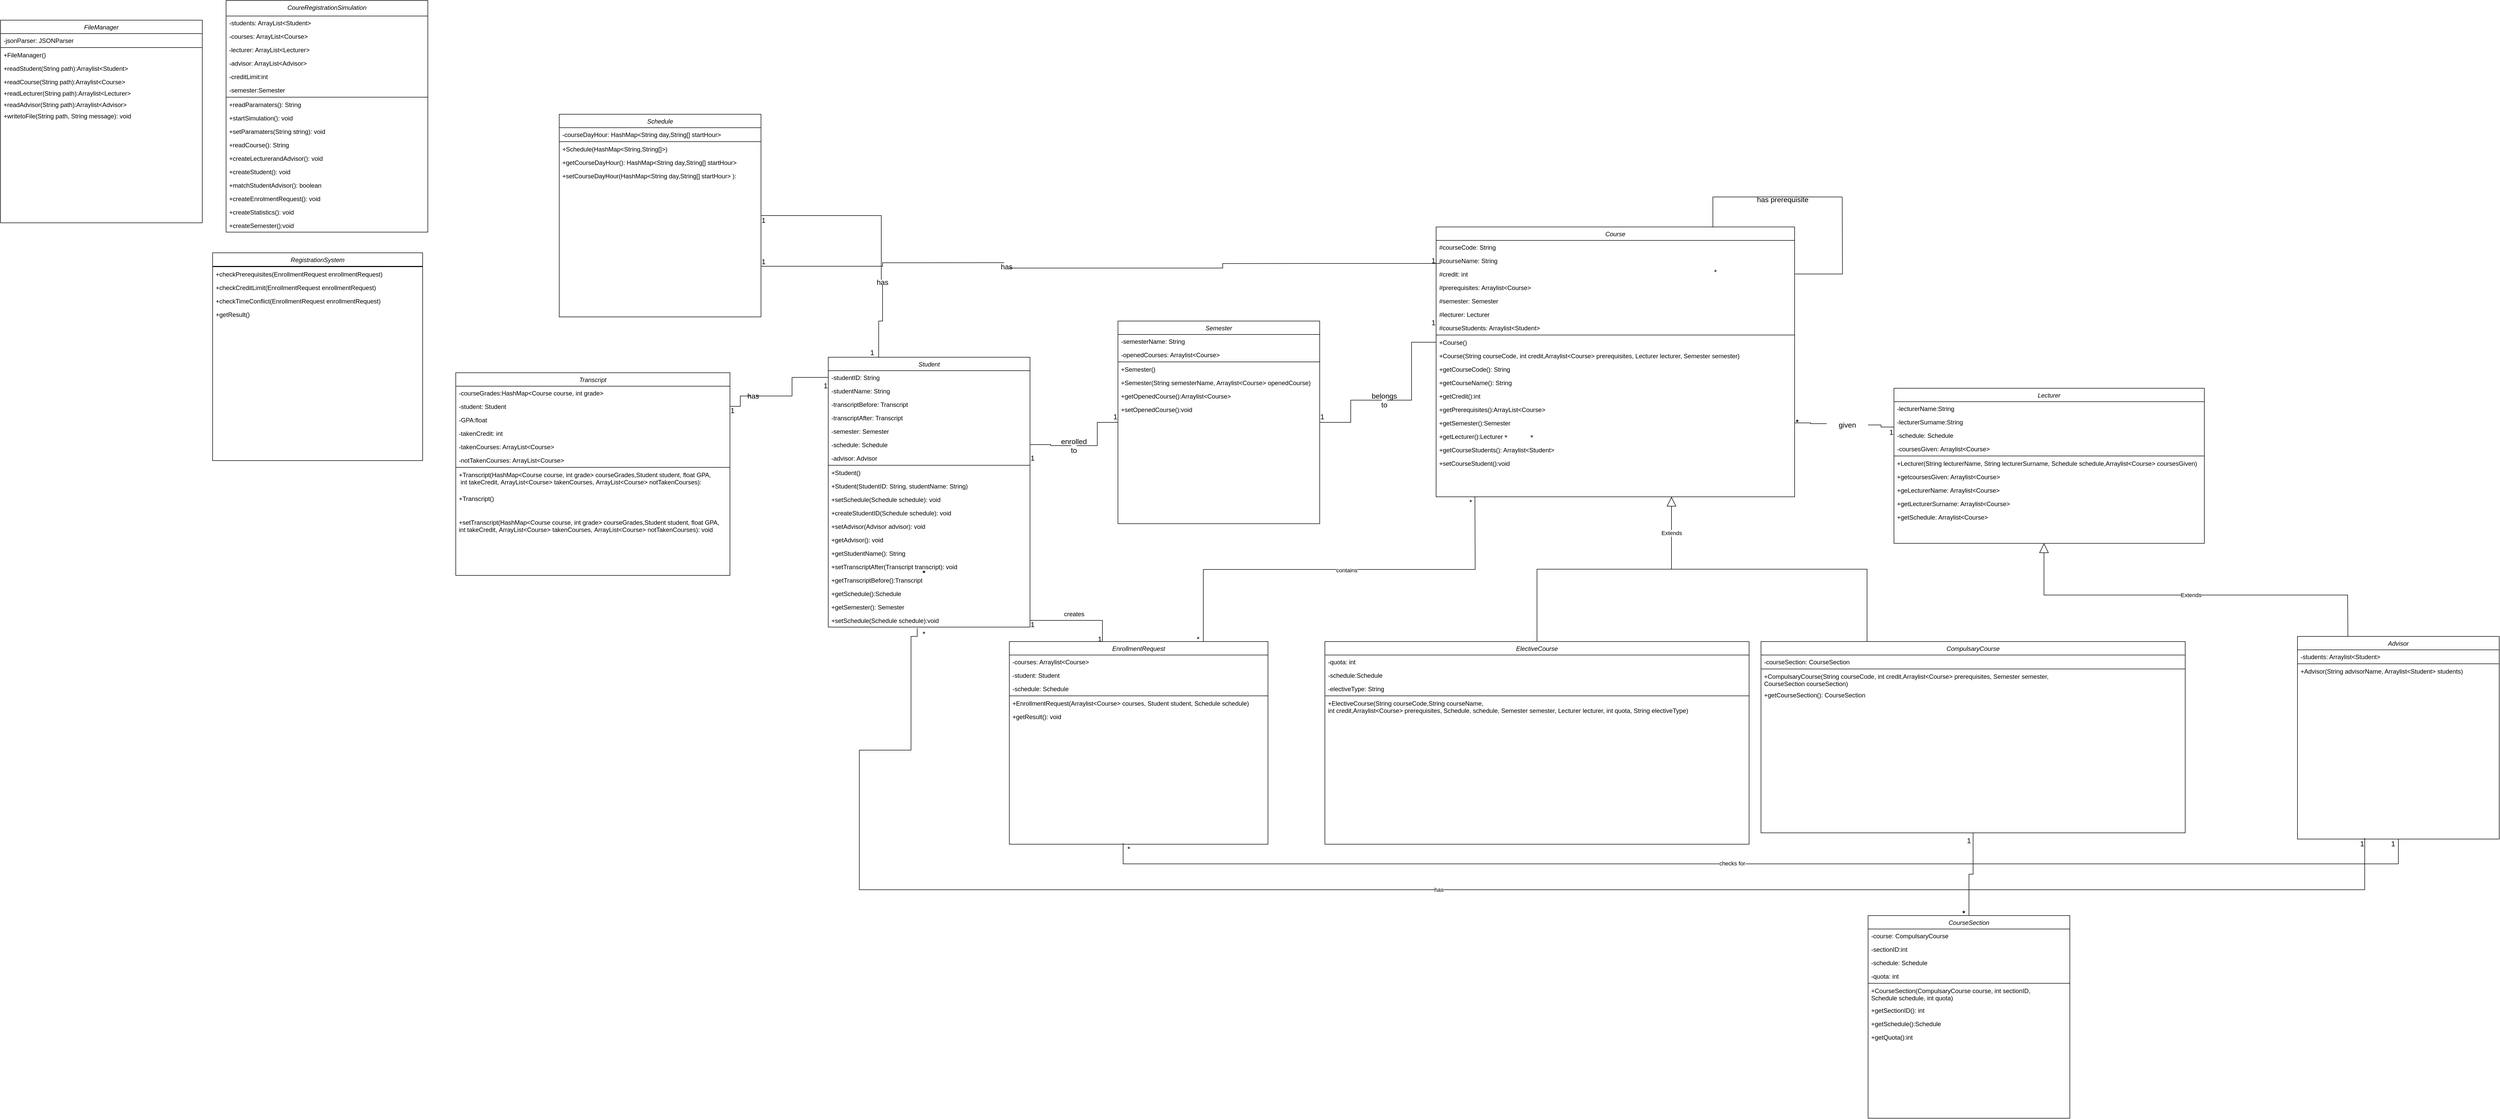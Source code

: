 <mxfile version="20.5.3" type="device"><diagram id="C5RBs43oDa-KdzZeNtuy" name="Page-1"><mxGraphModel dx="5268" dy="4558" grid="1" gridSize="10" guides="1" tooltips="1" connect="1" arrows="1" fold="1" page="1" pageScale="1" pageWidth="827" pageHeight="1169" math="0" shadow="0"><root><mxCell id="WIyWlLk6GJQsqaUBKTNV-0"/><mxCell id="WIyWlLk6GJQsqaUBKTNV-1" parent="WIyWlLk6GJQsqaUBKTNV-0"/><mxCell id="zkfFHV4jXpPFQw0GAbJ--0" value="Student" style="swimlane;fontStyle=2;align=center;verticalAlign=top;childLayout=stackLayout;horizontal=1;startSize=26;horizontalStack=0;resizeParent=1;resizeLast=0;collapsible=1;marginBottom=0;rounded=0;shadow=0;strokeWidth=1;" parent="WIyWlLk6GJQsqaUBKTNV-1" vertex="1"><mxGeometry x="-1630" y="-1630" width="390" height="522" as="geometry"><mxRectangle x="230" y="140" width="160" height="26" as="alternateBounds"/></mxGeometry></mxCell><mxCell id="zkfFHV4jXpPFQw0GAbJ--1" value="-studentID: String" style="text;align=left;verticalAlign=top;spacingLeft=4;spacingRight=4;overflow=hidden;rotatable=0;points=[[0,0.5],[1,0.5]];portConstraint=eastwest;" parent="zkfFHV4jXpPFQw0GAbJ--0" vertex="1"><mxGeometry y="26" width="390" height="26" as="geometry"/></mxCell><mxCell id="zkfFHV4jXpPFQw0GAbJ--2" value="-studentName: String" style="text;align=left;verticalAlign=top;spacingLeft=4;spacingRight=4;overflow=hidden;rotatable=0;points=[[0,0.5],[1,0.5]];portConstraint=eastwest;rounded=0;shadow=0;html=0;" parent="zkfFHV4jXpPFQw0GAbJ--0" vertex="1"><mxGeometry y="52" width="390" height="26" as="geometry"/></mxCell><mxCell id="zkfFHV4jXpPFQw0GAbJ--3" value="-transcriptBefore: Transcript&#10;" style="text;align=left;verticalAlign=top;spacingLeft=4;spacingRight=4;overflow=hidden;rotatable=0;points=[[0,0.5],[1,0.5]];portConstraint=eastwest;rounded=0;shadow=0;html=0;" parent="zkfFHV4jXpPFQw0GAbJ--0" vertex="1"><mxGeometry y="78" width="390" height="26" as="geometry"/></mxCell><mxCell id="SUrLUKDAX--bKKQm8gHR-22" value="-transcriptAfter: Transcript&#10;" style="text;align=left;verticalAlign=top;spacingLeft=4;spacingRight=4;overflow=hidden;rotatable=0;points=[[0,0.5],[1,0.5]];portConstraint=eastwest;rounded=0;shadow=0;html=0;" parent="zkfFHV4jXpPFQw0GAbJ--0" vertex="1"><mxGeometry y="104" width="390" height="26" as="geometry"/></mxCell><mxCell id="zkfFHV4jXpPFQw0GAbJ--5" value="-semester: Semester" style="text;align=left;verticalAlign=top;spacingLeft=4;spacingRight=4;overflow=hidden;rotatable=0;points=[[0,0.5],[1,0.5]];portConstraint=eastwest;" parent="zkfFHV4jXpPFQw0GAbJ--0" vertex="1"><mxGeometry y="130" width="390" height="26" as="geometry"/></mxCell><mxCell id="31LtHZoypXAe2rBqgwgA-4" value="-schedule: Schedule" style="text;align=left;verticalAlign=top;spacingLeft=4;spacingRight=4;overflow=hidden;rotatable=0;points=[[0,0.5],[1,0.5]];portConstraint=eastwest;rounded=0;shadow=0;html=0;" parent="zkfFHV4jXpPFQw0GAbJ--0" vertex="1"><mxGeometry y="156" width="390" height="26" as="geometry"/></mxCell><mxCell id="31LtHZoypXAe2rBqgwgA-9" value="-advisor: Advisor" style="text;align=left;verticalAlign=top;spacingLeft=4;spacingRight=4;overflow=hidden;rotatable=0;points=[[0,0.5],[1,0.5]];portConstraint=eastwest;rounded=0;shadow=0;html=0;" parent="zkfFHV4jXpPFQw0GAbJ--0" vertex="1"><mxGeometry y="182" width="390" height="26" as="geometry"/></mxCell><mxCell id="zkfFHV4jXpPFQw0GAbJ--4" value="" style="line;html=1;strokeWidth=1;align=left;verticalAlign=middle;spacingTop=-1;spacingLeft=3;spacingRight=3;rotatable=0;labelPosition=right;points=[];portConstraint=eastwest;" parent="zkfFHV4jXpPFQw0GAbJ--0" vertex="1"><mxGeometry y="208" width="390" height="2" as="geometry"/></mxCell><mxCell id="31LtHZoypXAe2rBqgwgA-6" value="+Student()" style="text;align=left;verticalAlign=top;spacingLeft=4;spacingRight=4;overflow=hidden;rotatable=0;points=[[0,0.5],[1,0.5]];portConstraint=eastwest;rounded=0;shadow=0;html=0;" parent="zkfFHV4jXpPFQw0GAbJ--0" vertex="1"><mxGeometry y="210" width="390" height="26" as="geometry"/></mxCell><mxCell id="31LtHZoypXAe2rBqgwgA-7" value="+Student(StudentID: String, studentName: String)" style="text;align=left;verticalAlign=top;spacingLeft=4;spacingRight=4;overflow=hidden;rotatable=0;points=[[0,0.5],[1,0.5]];portConstraint=eastwest;rounded=0;shadow=0;html=0;" parent="zkfFHV4jXpPFQw0GAbJ--0" vertex="1"><mxGeometry y="236" width="390" height="26" as="geometry"/></mxCell><mxCell id="JUIO5snq8uLX6ofHR0bj-6" value="+setSchedule(Schedule schedule): void" style="text;align=left;verticalAlign=top;spacingLeft=4;spacingRight=4;overflow=hidden;rotatable=0;points=[[0,0.5],[1,0.5]];portConstraint=eastwest;rounded=0;shadow=0;html=0;" parent="zkfFHV4jXpPFQw0GAbJ--0" vertex="1"><mxGeometry y="262" width="390" height="26" as="geometry"/></mxCell><mxCell id="JUIO5snq8uLX6ofHR0bj-7" value="+createStudentID(Schedule schedule): void" style="text;align=left;verticalAlign=top;spacingLeft=4;spacingRight=4;overflow=hidden;rotatable=0;points=[[0,0.5],[1,0.5]];portConstraint=eastwest;rounded=0;shadow=0;html=0;" parent="zkfFHV4jXpPFQw0GAbJ--0" vertex="1"><mxGeometry y="288" width="390" height="26" as="geometry"/></mxCell><mxCell id="JUIO5snq8uLX6ofHR0bj-14" value="+setAdvisor(Advisor advisor): void" style="text;align=left;verticalAlign=top;spacingLeft=4;spacingRight=4;overflow=hidden;rotatable=0;points=[[0,0.5],[1,0.5]];portConstraint=eastwest;rounded=0;shadow=0;html=0;" parent="zkfFHV4jXpPFQw0GAbJ--0" vertex="1"><mxGeometry y="314" width="390" height="26" as="geometry"/></mxCell><mxCell id="SUrLUKDAX--bKKQm8gHR-10" value="+getAdvisor(): void" style="text;align=left;verticalAlign=top;spacingLeft=4;spacingRight=4;overflow=hidden;rotatable=0;points=[[0,0.5],[1,0.5]];portConstraint=eastwest;rounded=0;shadow=0;html=0;" parent="zkfFHV4jXpPFQw0GAbJ--0" vertex="1"><mxGeometry y="340" width="390" height="26" as="geometry"/></mxCell><mxCell id="SUrLUKDAX--bKKQm8gHR-11" value="+getStudentName(): String" style="text;align=left;verticalAlign=top;spacingLeft=4;spacingRight=4;overflow=hidden;rotatable=0;points=[[0,0.5],[1,0.5]];portConstraint=eastwest;rounded=0;shadow=0;html=0;" parent="zkfFHV4jXpPFQw0GAbJ--0" vertex="1"><mxGeometry y="366" width="390" height="26" as="geometry"/></mxCell><mxCell id="SUrLUKDAX--bKKQm8gHR-12" value="+setTranscriptAfter(Transcript transcript): void" style="text;align=left;verticalAlign=top;spacingLeft=4;spacingRight=4;overflow=hidden;rotatable=0;points=[[0,0.5],[1,0.5]];portConstraint=eastwest;rounded=0;shadow=0;html=0;" parent="zkfFHV4jXpPFQw0GAbJ--0" vertex="1"><mxGeometry y="392" width="390" height="26" as="geometry"/></mxCell><mxCell id="SUrLUKDAX--bKKQm8gHR-13" value="+getTranscriptBefore():Transcript" style="text;align=left;verticalAlign=top;spacingLeft=4;spacingRight=4;overflow=hidden;rotatable=0;points=[[0,0.5],[1,0.5]];portConstraint=eastwest;rounded=0;shadow=0;html=0;" parent="zkfFHV4jXpPFQw0GAbJ--0" vertex="1"><mxGeometry y="418" width="390" height="26" as="geometry"/></mxCell><mxCell id="SUrLUKDAX--bKKQm8gHR-14" value="+getSchedule():Schedule" style="text;align=left;verticalAlign=top;spacingLeft=4;spacingRight=4;overflow=hidden;rotatable=0;points=[[0,0.5],[1,0.5]];portConstraint=eastwest;rounded=0;shadow=0;html=0;" parent="zkfFHV4jXpPFQw0GAbJ--0" vertex="1"><mxGeometry y="444" width="390" height="26" as="geometry"/></mxCell><mxCell id="SUrLUKDAX--bKKQm8gHR-15" value="+getSemester(): Semester" style="text;align=left;verticalAlign=top;spacingLeft=4;spacingRight=4;overflow=hidden;rotatable=0;points=[[0,0.5],[1,0.5]];portConstraint=eastwest;rounded=0;shadow=0;html=0;" parent="zkfFHV4jXpPFQw0GAbJ--0" vertex="1"><mxGeometry y="470" width="390" height="26" as="geometry"/></mxCell><mxCell id="SUrLUKDAX--bKKQm8gHR-26" value="+setSchedule(Schedule schedule):void" style="text;align=left;verticalAlign=top;spacingLeft=4;spacingRight=4;overflow=hidden;rotatable=0;points=[[0,0.5],[1,0.5]];portConstraint=eastwest;rounded=0;shadow=0;html=0;" parent="zkfFHV4jXpPFQw0GAbJ--0" vertex="1"><mxGeometry y="496" width="390" height="26" as="geometry"/></mxCell><mxCell id="31LtHZoypXAe2rBqgwgA-13" value="RegistrationSystem" style="swimlane;fontStyle=2;align=center;verticalAlign=top;childLayout=stackLayout;horizontal=1;startSize=26;horizontalStack=0;resizeParent=1;resizeLast=0;collapsible=1;marginBottom=0;rounded=0;shadow=0;strokeWidth=1;" parent="WIyWlLk6GJQsqaUBKTNV-1" vertex="1"><mxGeometry x="-2820" y="-1832" width="406" height="402" as="geometry"><mxRectangle x="230" y="140" width="160" height="26" as="alternateBounds"/></mxGeometry></mxCell><mxCell id="31LtHZoypXAe2rBqgwgA-23" value="" style="line;html=1;strokeWidth=1;align=left;verticalAlign=middle;spacingTop=-1;spacingLeft=3;spacingRight=3;rotatable=0;labelPosition=right;points=[];portConstraint=eastwest;" parent="31LtHZoypXAe2rBqgwgA-13" vertex="1"><mxGeometry y="26" width="406" height="2" as="geometry"/></mxCell><mxCell id="31LtHZoypXAe2rBqgwgA-25" value="+checkPrerequisites(EnrollmentRequest enrollmentRequest)" style="text;align=left;verticalAlign=top;spacingLeft=4;spacingRight=4;overflow=hidden;rotatable=0;points=[[0,0.5],[1,0.5]];portConstraint=eastwest;rounded=0;shadow=0;html=0;" parent="31LtHZoypXAe2rBqgwgA-13" vertex="1"><mxGeometry y="28" width="406" height="26" as="geometry"/></mxCell><mxCell id="JUIO5snq8uLX6ofHR0bj-9" value="+checkCreditLimit(EnrollmentRequest enrollmentRequest)" style="text;align=left;verticalAlign=top;spacingLeft=4;spacingRight=4;overflow=hidden;rotatable=0;points=[[0,0.5],[1,0.5]];portConstraint=eastwest;rounded=0;shadow=0;html=0;" parent="31LtHZoypXAe2rBqgwgA-13" vertex="1"><mxGeometry y="54" width="406" height="26" as="geometry"/></mxCell><mxCell id="31LtHZoypXAe2rBqgwgA-26" value="+checkTimeConflict(EnrollmentRequest enrollmentRequest)" style="text;align=left;verticalAlign=top;spacingLeft=4;spacingRight=4;overflow=hidden;rotatable=0;points=[[0,0.5],[1,0.5]];portConstraint=eastwest;rounded=0;shadow=0;html=0;" parent="31LtHZoypXAe2rBqgwgA-13" vertex="1"><mxGeometry y="80" width="406" height="26" as="geometry"/></mxCell><mxCell id="JUIO5snq8uLX6ofHR0bj-10" value="+getResult()" style="text;align=left;verticalAlign=top;spacingLeft=4;spacingRight=4;overflow=hidden;rotatable=0;points=[[0,0.5],[1,0.5]];portConstraint=eastwest;rounded=0;shadow=0;html=0;" parent="31LtHZoypXAe2rBqgwgA-13" vertex="1"><mxGeometry y="106" width="406" height="26" as="geometry"/></mxCell><mxCell id="31LtHZoypXAe2rBqgwgA-159" style="edgeStyle=orthogonalEdgeStyle;shape=connector;rounded=0;orthogonalLoop=1;jettySize=auto;html=1;exitX=0.5;exitY=1;exitDx=0;exitDy=0;labelBackgroundColor=default;strokeColor=default;fontFamily=Helvetica;fontSize=11;fontColor=default;startArrow=none;startFill=0;endArrow=none;endFill=0;" parent="WIyWlLk6GJQsqaUBKTNV-1" source="31LtHZoypXAe2rBqgwgA-27" edge="1"><mxGeometry relative="1" as="geometry"><Array as="points"><mxPoint x="1405" y="-650"/><mxPoint x="-1060" y="-650"/></Array><mxPoint x="-1060" y="-690" as="targetPoint"/></mxGeometry></mxCell><mxCell id="4INmrf_RAe3mjhhrc1VP-68" value="checks for" style="edgeLabel;html=1;align=center;verticalAlign=middle;resizable=0;points=[];" parent="31LtHZoypXAe2rBqgwgA-159" vertex="1" connectable="0"><mxGeometry x="0.047" y="-1" relative="1" as="geometry"><mxPoint as="offset"/></mxGeometry></mxCell><mxCell id="31LtHZoypXAe2rBqgwgA-27" value="Advisor" style="swimlane;fontStyle=2;align=center;verticalAlign=top;childLayout=stackLayout;horizontal=1;startSize=26;horizontalStack=0;resizeParent=1;resizeLast=0;collapsible=1;marginBottom=0;rounded=0;shadow=0;strokeWidth=1;" parent="WIyWlLk6GJQsqaUBKTNV-1" vertex="1"><mxGeometry x="1210" y="-1090" width="390" height="392" as="geometry"><mxRectangle x="230" y="140" width="160" height="26" as="alternateBounds"/></mxGeometry></mxCell><mxCell id="31LtHZoypXAe2rBqgwgA-36" value="-students: Arraylist&lt;Student&gt;" style="text;align=left;verticalAlign=top;spacingLeft=4;spacingRight=4;overflow=hidden;rotatable=0;points=[[0,0.5],[1,0.5]];portConstraint=eastwest;rounded=0;shadow=0;html=0;" parent="31LtHZoypXAe2rBqgwgA-27" vertex="1"><mxGeometry y="26" width="390" height="26" as="geometry"/></mxCell><mxCell id="31LtHZoypXAe2rBqgwgA-37" value="" style="line;html=1;strokeWidth=1;align=left;verticalAlign=middle;spacingTop=-1;spacingLeft=3;spacingRight=3;rotatable=0;labelPosition=right;points=[];portConstraint=eastwest;" parent="31LtHZoypXAe2rBqgwgA-27" vertex="1"><mxGeometry y="52" width="390" height="2" as="geometry"/></mxCell><mxCell id="31LtHZoypXAe2rBqgwgA-38" value="+Advisor(String advisorName, Arraylist&lt;Student&gt; students)" style="text;align=left;verticalAlign=top;spacingLeft=4;spacingRight=4;overflow=hidden;rotatable=0;points=[[0,0.5],[1,0.5]];portConstraint=eastwest;rounded=0;shadow=0;html=0;" parent="31LtHZoypXAe2rBqgwgA-27" vertex="1"><mxGeometry y="54" width="390" height="26" as="geometry"/></mxCell><mxCell id="31LtHZoypXAe2rBqgwgA-132" style="edgeStyle=orthogonalEdgeStyle;shape=connector;rounded=0;orthogonalLoop=1;jettySize=auto;html=1;entryX=0.5;entryY=0;entryDx=0;entryDy=0;labelBackgroundColor=default;strokeColor=default;fontFamily=Helvetica;fontSize=11;fontColor=default;endArrow=none;endFill=0;startArrow=none;startFill=0;" parent="WIyWlLk6GJQsqaUBKTNV-1" target="31LtHZoypXAe2rBqgwgA-126" edge="1"><mxGeometry relative="1" as="geometry"><Array as="points"><mxPoint x="-50" y="-1220"/><mxPoint x="-260" y="-1220"/></Array><mxPoint x="-40" y="-1220" as="sourcePoint"/></mxGeometry></mxCell><mxCell id="31LtHZoypXAe2rBqgwgA-56" value="FileManager" style="swimlane;fontStyle=2;align=center;verticalAlign=top;childLayout=stackLayout;horizontal=1;startSize=26;horizontalStack=0;resizeParent=1;resizeLast=0;collapsible=1;marginBottom=0;rounded=0;shadow=0;strokeWidth=1;" parent="WIyWlLk6GJQsqaUBKTNV-1" vertex="1"><mxGeometry x="-3230" y="-2282" width="390" height="392" as="geometry"><mxRectangle x="230" y="140" width="160" height="26" as="alternateBounds"/></mxGeometry></mxCell><mxCell id="31LtHZoypXAe2rBqgwgA-58" value="-jsonParser: JSONParser" style="text;align=left;verticalAlign=top;spacingLeft=4;spacingRight=4;overflow=hidden;rotatable=0;points=[[0,0.5],[1,0.5]];portConstraint=eastwest;rounded=0;shadow=0;html=0;" parent="31LtHZoypXAe2rBqgwgA-56" vertex="1"><mxGeometry y="26" width="390" height="26" as="geometry"/></mxCell><mxCell id="31LtHZoypXAe2rBqgwgA-59" value="" style="line;html=1;strokeWidth=1;align=left;verticalAlign=middle;spacingTop=-1;spacingLeft=3;spacingRight=3;rotatable=0;labelPosition=right;points=[];portConstraint=eastwest;" parent="31LtHZoypXAe2rBqgwgA-56" vertex="1"><mxGeometry y="52" width="390" height="2" as="geometry"/></mxCell><mxCell id="31LtHZoypXAe2rBqgwgA-60" value="+FileManager()" style="text;align=left;verticalAlign=top;spacingLeft=4;spacingRight=4;overflow=hidden;rotatable=0;points=[[0,0.5],[1,0.5]];portConstraint=eastwest;rounded=0;shadow=0;html=0;" parent="31LtHZoypXAe2rBqgwgA-56" vertex="1"><mxGeometry y="54" width="390" height="26" as="geometry"/></mxCell><mxCell id="31LtHZoypXAe2rBqgwgA-61" value="+readStudent(String path):Arraylist&lt;Student&gt;" style="text;align=left;verticalAlign=top;spacingLeft=4;spacingRight=4;overflow=hidden;rotatable=0;points=[[0,0.5],[1,0.5]];portConstraint=eastwest;rounded=0;shadow=0;html=0;" parent="31LtHZoypXAe2rBqgwgA-56" vertex="1"><mxGeometry y="80" width="390" height="26" as="geometry"/></mxCell><mxCell id="31LtHZoypXAe2rBqgwgA-63" value="+readCourse(String path):Arraylist&lt;Course&gt;" style="text;align=left;verticalAlign=top;spacingLeft=4;spacingRight=4;overflow=hidden;rotatable=0;points=[[0,0.5],[1,0.5]];portConstraint=eastwest;rounded=0;shadow=0;html=0;" parent="31LtHZoypXAe2rBqgwgA-56" vertex="1"><mxGeometry y="106" width="390" height="22" as="geometry"/></mxCell><mxCell id="4INmrf_RAe3mjhhrc1VP-78" value="+readLecturer(String path):Arraylist&lt;Lecturer&gt;" style="text;align=left;verticalAlign=top;spacingLeft=4;spacingRight=4;overflow=hidden;rotatable=0;points=[[0,0.5],[1,0.5]];portConstraint=eastwest;rounded=0;shadow=0;html=0;" parent="31LtHZoypXAe2rBqgwgA-56" vertex="1"><mxGeometry y="128" width="390" height="22" as="geometry"/></mxCell><mxCell id="4INmrf_RAe3mjhhrc1VP-79" value="+readAdvisor(String path):Arraylist&lt;Advisor&gt;" style="text;align=left;verticalAlign=top;spacingLeft=4;spacingRight=4;overflow=hidden;rotatable=0;points=[[0,0.5],[1,0.5]];portConstraint=eastwest;rounded=0;shadow=0;html=0;" parent="31LtHZoypXAe2rBqgwgA-56" vertex="1"><mxGeometry y="150" width="390" height="22" as="geometry"/></mxCell><mxCell id="31LtHZoypXAe2rBqgwgA-90" value="+writetoFile(String path, String message): void" style="text;align=left;verticalAlign=top;spacingLeft=4;spacingRight=4;overflow=hidden;rotatable=0;points=[[0,0.5],[1,0.5]];portConstraint=eastwest;rounded=0;shadow=0;html=0;" parent="31LtHZoypXAe2rBqgwgA-56" vertex="1"><mxGeometry y="172" width="390" height="26" as="geometry"/></mxCell><mxCell id="31LtHZoypXAe2rBqgwgA-64" value="CourseSection" style="swimlane;fontStyle=2;align=center;verticalAlign=top;childLayout=stackLayout;horizontal=1;startSize=26;horizontalStack=0;resizeParent=1;resizeLast=0;collapsible=1;marginBottom=0;rounded=0;shadow=0;strokeWidth=1;" parent="WIyWlLk6GJQsqaUBKTNV-1" vertex="1"><mxGeometry x="380" y="-550" width="390" height="392" as="geometry"><mxRectangle x="230" y="140" width="160" height="26" as="alternateBounds"/></mxGeometry></mxCell><mxCell id="31LtHZoypXAe2rBqgwgA-65" value="-course: CompulsaryCourse" style="text;align=left;verticalAlign=top;spacingLeft=4;spacingRight=4;overflow=hidden;rotatable=0;points=[[0,0.5],[1,0.5]];portConstraint=eastwest;rounded=0;shadow=0;html=0;" parent="31LtHZoypXAe2rBqgwgA-64" vertex="1"><mxGeometry y="26" width="390" height="26" as="geometry"/></mxCell><mxCell id="SUrLUKDAX--bKKQm8gHR-51" value="-sectionID:int" style="text;align=left;verticalAlign=top;spacingLeft=4;spacingRight=4;overflow=hidden;rotatable=0;points=[[0,0.5],[1,0.5]];portConstraint=eastwest;rounded=0;shadow=0;html=0;" parent="31LtHZoypXAe2rBqgwgA-64" vertex="1"><mxGeometry y="52" width="390" height="26" as="geometry"/></mxCell><mxCell id="31LtHZoypXAe2rBqgwgA-66" value="-schedule: Schedule" style="text;align=left;verticalAlign=top;spacingLeft=4;spacingRight=4;overflow=hidden;rotatable=0;points=[[0,0.5],[1,0.5]];portConstraint=eastwest;rounded=0;shadow=0;html=0;" parent="31LtHZoypXAe2rBqgwgA-64" vertex="1"><mxGeometry y="78" width="390" height="26" as="geometry"/></mxCell><mxCell id="31LtHZoypXAe2rBqgwgA-71" value="-quota: int" style="text;align=left;verticalAlign=top;spacingLeft=4;spacingRight=4;overflow=hidden;rotatable=0;points=[[0,0.5],[1,0.5]];portConstraint=eastwest;rounded=0;shadow=0;html=0;" parent="31LtHZoypXAe2rBqgwgA-64" vertex="1"><mxGeometry y="104" width="390" height="26" as="geometry"/></mxCell><mxCell id="31LtHZoypXAe2rBqgwgA-67" value="" style="line;html=1;strokeWidth=1;align=left;verticalAlign=middle;spacingTop=-1;spacingLeft=3;spacingRight=3;rotatable=0;labelPosition=right;points=[];portConstraint=eastwest;" parent="31LtHZoypXAe2rBqgwgA-64" vertex="1"><mxGeometry y="130" width="390" height="2" as="geometry"/></mxCell><mxCell id="31LtHZoypXAe2rBqgwgA-68" value="+CourseSection(CompulsaryCourse course, int sectionID,&#10;Schedule schedule, int quota)" style="text;align=left;verticalAlign=top;spacingLeft=4;spacingRight=4;overflow=hidden;rotatable=0;points=[[0,0.5],[1,0.5]];portConstraint=eastwest;rounded=0;shadow=0;html=0;" parent="31LtHZoypXAe2rBqgwgA-64" vertex="1"><mxGeometry y="132" width="390" height="38" as="geometry"/></mxCell><mxCell id="SUrLUKDAX--bKKQm8gHR-52" value="+getSectionID(): int" style="text;align=left;verticalAlign=top;spacingLeft=4;spacingRight=4;overflow=hidden;rotatable=0;points=[[0,0.5],[1,0.5]];portConstraint=eastwest;rounded=0;shadow=0;html=0;" parent="31LtHZoypXAe2rBqgwgA-64" vertex="1"><mxGeometry y="170" width="390" height="26" as="geometry"/></mxCell><mxCell id="SUrLUKDAX--bKKQm8gHR-55" value="+getSchedule():Schedule" style="text;align=left;verticalAlign=top;spacingLeft=4;spacingRight=4;overflow=hidden;rotatable=0;points=[[0,0.5],[1,0.5]];portConstraint=eastwest;rounded=0;shadow=0;html=0;" parent="31LtHZoypXAe2rBqgwgA-64" vertex="1"><mxGeometry y="196" width="390" height="26" as="geometry"/></mxCell><mxCell id="SUrLUKDAX--bKKQm8gHR-56" value="+getQuota():int" style="text;align=left;verticalAlign=top;spacingLeft=4;spacingRight=4;overflow=hidden;rotatable=0;points=[[0,0.5],[1,0.5]];portConstraint=eastwest;rounded=0;shadow=0;html=0;" parent="31LtHZoypXAe2rBqgwgA-64" vertex="1"><mxGeometry y="222" width="390" height="26" as="geometry"/></mxCell><mxCell id="31LtHZoypXAe2rBqgwgA-150" style="edgeStyle=orthogonalEdgeStyle;shape=connector;rounded=0;orthogonalLoop=1;jettySize=auto;html=1;labelBackgroundColor=default;strokeColor=default;fontFamily=Helvetica;fontSize=11;fontColor=default;startArrow=none;startFill=0;endArrow=none;endFill=0;" parent="WIyWlLk6GJQsqaUBKTNV-1" source="4INmrf_RAe3mjhhrc1VP-55" target="31LtHZoypXAe2rBqgwgA-4" edge="1"><mxGeometry relative="1" as="geometry"/></mxCell><mxCell id="31LtHZoypXAe2rBqgwgA-151" style="edgeStyle=orthogonalEdgeStyle;shape=connector;rounded=0;orthogonalLoop=1;jettySize=auto;html=1;exitX=1;exitY=0.5;exitDx=0;exitDy=0;entryX=0;entryY=0.5;entryDx=0;entryDy=0;labelBackgroundColor=default;strokeColor=default;fontFamily=Helvetica;fontSize=11;fontColor=default;startArrow=none;startFill=0;endArrow=none;endFill=0;" parent="WIyWlLk6GJQsqaUBKTNV-1" source="4INmrf_RAe3mjhhrc1VP-53" target="31LtHZoypXAe2rBqgwgA-53" edge="1"><mxGeometry relative="1" as="geometry"/></mxCell><mxCell id="31LtHZoypXAe2rBqgwgA-91" value="Semester" style="swimlane;fontStyle=2;align=center;verticalAlign=top;childLayout=stackLayout;horizontal=1;startSize=26;horizontalStack=0;resizeParent=1;resizeLast=0;collapsible=1;marginBottom=0;rounded=0;shadow=0;strokeWidth=1;" parent="WIyWlLk6GJQsqaUBKTNV-1" vertex="1"><mxGeometry x="-1070" y="-1700" width="390" height="392" as="geometry"><mxRectangle x="230" y="140" width="160" height="26" as="alternateBounds"/></mxGeometry></mxCell><mxCell id="31LtHZoypXAe2rBqgwgA-92" value="-semesterName: String" style="text;align=left;verticalAlign=top;spacingLeft=4;spacingRight=4;overflow=hidden;rotatable=0;points=[[0,0.5],[1,0.5]];portConstraint=eastwest;rounded=0;shadow=0;html=0;" parent="31LtHZoypXAe2rBqgwgA-91" vertex="1"><mxGeometry y="26" width="390" height="26" as="geometry"/></mxCell><mxCell id="31LtHZoypXAe2rBqgwgA-93" value="-openedCourses: Arraylist&lt;Course&gt;" style="text;align=left;verticalAlign=top;spacingLeft=4;spacingRight=4;overflow=hidden;rotatable=0;points=[[0,0.5],[1,0.5]];portConstraint=eastwest;rounded=0;shadow=0;html=0;" parent="31LtHZoypXAe2rBqgwgA-91" vertex="1"><mxGeometry y="52" width="390" height="26" as="geometry"/></mxCell><mxCell id="31LtHZoypXAe2rBqgwgA-94" value="" style="line;html=1;strokeWidth=1;align=left;verticalAlign=middle;spacingTop=-1;spacingLeft=3;spacingRight=3;rotatable=0;labelPosition=right;points=[];portConstraint=eastwest;" parent="31LtHZoypXAe2rBqgwgA-91" vertex="1"><mxGeometry y="78" width="390" height="2" as="geometry"/></mxCell><mxCell id="JUIO5snq8uLX6ofHR0bj-16" value="+Semester()" style="text;align=left;verticalAlign=top;spacingLeft=4;spacingRight=4;overflow=hidden;rotatable=0;points=[[0,0.5],[1,0.5]];portConstraint=eastwest;rounded=0;shadow=0;html=0;" parent="31LtHZoypXAe2rBqgwgA-91" vertex="1"><mxGeometry y="80" width="390" height="26" as="geometry"/></mxCell><mxCell id="SUrLUKDAX--bKKQm8gHR-31" value="+Semester(String semesterName, Arraylist&lt;Course&gt; openedCourse)" style="text;align=left;verticalAlign=top;spacingLeft=4;spacingRight=4;overflow=hidden;rotatable=0;points=[[0,0.5],[1,0.5]];portConstraint=eastwest;rounded=0;shadow=0;html=0;" parent="31LtHZoypXAe2rBqgwgA-91" vertex="1"><mxGeometry y="106" width="390" height="26" as="geometry"/></mxCell><mxCell id="JUIO5snq8uLX6ofHR0bj-8" value="+getOpenedCourse():Arraylist&lt;Course&gt;" style="text;align=left;verticalAlign=top;spacingLeft=4;spacingRight=4;overflow=hidden;rotatable=0;points=[[0,0.5],[1,0.5]];portConstraint=eastwest;rounded=0;shadow=0;html=0;" parent="31LtHZoypXAe2rBqgwgA-91" vertex="1"><mxGeometry y="132" width="390" height="26" as="geometry"/></mxCell><mxCell id="SUrLUKDAX--bKKQm8gHR-30" value="+setOpenedCourse():void&#10;&#10;" style="text;align=left;verticalAlign=top;spacingLeft=4;spacingRight=4;overflow=hidden;rotatable=0;points=[[0,0.5],[1,0.5]];portConstraint=eastwest;rounded=0;shadow=0;html=0;" parent="31LtHZoypXAe2rBqgwgA-91" vertex="1"><mxGeometry y="158" width="390" height="26" as="geometry"/></mxCell><mxCell id="31LtHZoypXAe2rBqgwgA-108" value="Transcript" style="swimlane;fontStyle=2;align=center;verticalAlign=top;childLayout=stackLayout;horizontal=1;startSize=26;horizontalStack=0;resizeParent=1;resizeLast=0;collapsible=1;marginBottom=0;rounded=0;shadow=0;strokeWidth=1;" parent="WIyWlLk6GJQsqaUBKTNV-1" vertex="1"><mxGeometry x="-2350" y="-1600" width="530" height="392" as="geometry"><mxRectangle x="230" y="140" width="160" height="26" as="alternateBounds"/></mxGeometry></mxCell><mxCell id="31LtHZoypXAe2rBqgwgA-109" value="-courseGrades:HashMap&lt;Course course, int grade&gt;" style="text;align=left;verticalAlign=top;spacingLeft=4;spacingRight=4;overflow=hidden;rotatable=0;points=[[0,0.5],[1,0.5]];portConstraint=eastwest;rounded=0;shadow=0;html=0;" parent="31LtHZoypXAe2rBqgwgA-108" vertex="1"><mxGeometry y="26" width="530" height="26" as="geometry"/></mxCell><mxCell id="31LtHZoypXAe2rBqgwgA-155" value="-student: Student" style="text;align=left;verticalAlign=top;spacingLeft=4;spacingRight=4;overflow=hidden;rotatable=0;points=[[0,0.5],[1,0.5]];portConstraint=eastwest;rounded=0;shadow=0;html=0;" parent="31LtHZoypXAe2rBqgwgA-108" vertex="1"><mxGeometry y="52" width="530" height="26" as="geometry"/></mxCell><mxCell id="31LtHZoypXAe2rBqgwgA-110" value="-GPA:float" style="text;align=left;verticalAlign=top;spacingLeft=4;spacingRight=4;overflow=hidden;rotatable=0;points=[[0,0.5],[1,0.5]];portConstraint=eastwest;rounded=0;shadow=0;html=0;" parent="31LtHZoypXAe2rBqgwgA-108" vertex="1"><mxGeometry y="78" width="530" height="26" as="geometry"/></mxCell><mxCell id="31LtHZoypXAe2rBqgwgA-113" value="-takenCredit: int" style="text;align=left;verticalAlign=top;spacingLeft=4;spacingRight=4;overflow=hidden;rotatable=0;points=[[0,0.5],[1,0.5]];portConstraint=eastwest;rounded=0;shadow=0;html=0;" parent="31LtHZoypXAe2rBqgwgA-108" vertex="1"><mxGeometry y="104" width="530" height="26" as="geometry"/></mxCell><mxCell id="31LtHZoypXAe2rBqgwgA-112" value="-takenCourses: ArrayList&lt;Course&gt;" style="text;align=left;verticalAlign=top;spacingLeft=4;spacingRight=4;overflow=hidden;rotatable=0;points=[[0,0.5],[1,0.5]];portConstraint=eastwest;rounded=0;shadow=0;html=0;" parent="31LtHZoypXAe2rBqgwgA-108" vertex="1"><mxGeometry y="130" width="530" height="26" as="geometry"/></mxCell><mxCell id="31LtHZoypXAe2rBqgwgA-115" value="-notTakenCourses: ArrayList&lt;Course&gt;" style="text;align=left;verticalAlign=top;spacingLeft=4;spacingRight=4;overflow=hidden;rotatable=0;points=[[0,0.5],[1,0.5]];portConstraint=eastwest;rounded=0;shadow=0;html=0;" parent="31LtHZoypXAe2rBqgwgA-108" vertex="1"><mxGeometry y="156" width="530" height="26" as="geometry"/></mxCell><mxCell id="31LtHZoypXAe2rBqgwgA-111" value="" style="line;html=1;strokeWidth=1;align=left;verticalAlign=middle;spacingTop=-1;spacingLeft=3;spacingRight=3;rotatable=0;labelPosition=right;points=[];portConstraint=eastwest;" parent="31LtHZoypXAe2rBqgwgA-108" vertex="1"><mxGeometry y="182" width="530" height="2" as="geometry"/></mxCell><mxCell id="4INmrf_RAe3mjhhrc1VP-80" value="+Transcript(HashMap&lt;Course course, int grade&gt; courseGrades,Student student, float GPA,&#10; int takeCredit, ArrayList&lt;Course&gt; takenCourses, ArrayList&lt;Course&gt; notTakenCourses):" style="text;align=left;verticalAlign=top;spacingLeft=4;spacingRight=4;overflow=hidden;rotatable=0;points=[[0,0.5],[1,0.5]];portConstraint=eastwest;rounded=0;shadow=0;html=0;" parent="31LtHZoypXAe2rBqgwgA-108" vertex="1"><mxGeometry y="184" width="530" height="46" as="geometry"/></mxCell><mxCell id="4INmrf_RAe3mjhhrc1VP-85" value="+Transcript()" style="text;align=left;verticalAlign=top;spacingLeft=4;spacingRight=4;overflow=hidden;rotatable=0;points=[[0,0.5],[1,0.5]];portConstraint=eastwest;rounded=0;shadow=0;html=0;" parent="31LtHZoypXAe2rBqgwgA-108" vertex="1"><mxGeometry y="230" width="530" height="46" as="geometry"/></mxCell><mxCell id="4INmrf_RAe3mjhhrc1VP-96" value="+setTranscript(HashMap&lt;Course course, int grade&gt; courseGrades,Student student, float GPA, &#10;int takeCredit, ArrayList&lt;Course&gt; takenCourses, ArrayList&lt;Course&gt; notTakenCourses): void" style="text;align=left;verticalAlign=top;spacingLeft=4;spacingRight=4;overflow=hidden;rotatable=0;points=[[0,0.5],[1,0.5]];portConstraint=eastwest;rounded=0;shadow=0;html=0;" parent="31LtHZoypXAe2rBqgwgA-108" vertex="1"><mxGeometry y="276" width="530" height="46" as="geometry"/></mxCell><mxCell id="iih601Y2o2DLDhcMTSNn-19" style="edgeStyle=orthogonalEdgeStyle;rounded=0;orthogonalLoop=1;jettySize=auto;html=1;exitX=0.75;exitY=0;exitDx=0;exitDy=0;endArrow=none;endFill=0;" edge="1" parent="WIyWlLk6GJQsqaUBKTNV-1" source="31LtHZoypXAe2rBqgwgA-116"><mxGeometry relative="1" as="geometry"><mxPoint x="-380" y="-1360" as="targetPoint"/></mxGeometry></mxCell><mxCell id="iih601Y2o2DLDhcMTSNn-22" value="contains" style="edgeLabel;html=1;align=center;verticalAlign=middle;resizable=0;points=[];" vertex="1" connectable="0" parent="iih601Y2o2DLDhcMTSNn-19"><mxGeometry x="0.034" y="-1" relative="1" as="geometry"><mxPoint as="offset"/></mxGeometry></mxCell><mxCell id="31LtHZoypXAe2rBqgwgA-116" value="EnrollmentRequest" style="swimlane;fontStyle=2;align=center;verticalAlign=top;childLayout=stackLayout;horizontal=1;startSize=26;horizontalStack=0;resizeParent=1;resizeLast=0;collapsible=1;marginBottom=0;rounded=0;shadow=0;strokeWidth=1;" parent="WIyWlLk6GJQsqaUBKTNV-1" vertex="1"><mxGeometry x="-1280" y="-1080" width="500" height="392" as="geometry"><mxRectangle x="230" y="140" width="160" height="26" as="alternateBounds"/></mxGeometry></mxCell><mxCell id="31LtHZoypXAe2rBqgwgA-117" value="-courses: Arraylist&lt;Course&gt;" style="text;align=left;verticalAlign=top;spacingLeft=4;spacingRight=4;overflow=hidden;rotatable=0;points=[[0,0.5],[1,0.5]];portConstraint=eastwest;rounded=0;shadow=0;html=0;" parent="31LtHZoypXAe2rBqgwgA-116" vertex="1"><mxGeometry y="26" width="500" height="26" as="geometry"/></mxCell><mxCell id="31LtHZoypXAe2rBqgwgA-118" value="-student: Student" style="text;align=left;verticalAlign=top;spacingLeft=4;spacingRight=4;overflow=hidden;rotatable=0;points=[[0,0.5],[1,0.5]];portConstraint=eastwest;rounded=0;shadow=0;html=0;" parent="31LtHZoypXAe2rBqgwgA-116" vertex="1"><mxGeometry y="52" width="500" height="26" as="geometry"/></mxCell><mxCell id="31LtHZoypXAe2rBqgwgA-119" value="-schedule: Schedule" style="text;align=left;verticalAlign=top;spacingLeft=4;spacingRight=4;overflow=hidden;rotatable=0;points=[[0,0.5],[1,0.5]];portConstraint=eastwest;rounded=0;shadow=0;html=0;" parent="31LtHZoypXAe2rBqgwgA-116" vertex="1"><mxGeometry y="78" width="500" height="26" as="geometry"/></mxCell><mxCell id="31LtHZoypXAe2rBqgwgA-120" value="" style="line;html=1;strokeWidth=1;align=left;verticalAlign=middle;spacingTop=-1;spacingLeft=3;spacingRight=3;rotatable=0;labelPosition=right;points=[];portConstraint=eastwest;" parent="31LtHZoypXAe2rBqgwgA-116" vertex="1"><mxGeometry y="104" width="500" height="2" as="geometry"/></mxCell><mxCell id="31LtHZoypXAe2rBqgwgA-121" value="+EnrollmentRequest(Arraylist&lt;Course&gt; courses, Student student, Schedule schedule)" style="text;align=left;verticalAlign=top;spacingLeft=4;spacingRight=4;overflow=hidden;rotatable=0;points=[[0,0.5],[1,0.5]];portConstraint=eastwest;rounded=0;shadow=0;html=0;" parent="31LtHZoypXAe2rBqgwgA-116" vertex="1"><mxGeometry y="106" width="500" height="26" as="geometry"/></mxCell><mxCell id="JUIO5snq8uLX6ofHR0bj-15" value="+getResult(): void" style="text;align=left;verticalAlign=top;spacingLeft=4;spacingRight=4;overflow=hidden;rotatable=0;points=[[0,0.5],[1,0.5]];portConstraint=eastwest;rounded=0;shadow=0;html=0;" parent="31LtHZoypXAe2rBqgwgA-116" vertex="1"><mxGeometry y="132" width="500" height="26" as="geometry"/></mxCell><mxCell id="31LtHZoypXAe2rBqgwgA-126" value="ElectiveCourse" style="swimlane;fontStyle=2;align=center;verticalAlign=top;childLayout=stackLayout;horizontal=1;startSize=26;horizontalStack=0;resizeParent=1;resizeLast=0;collapsible=1;marginBottom=0;rounded=0;shadow=0;strokeWidth=1;" parent="WIyWlLk6GJQsqaUBKTNV-1" vertex="1"><mxGeometry x="-670" y="-1080" width="820" height="392" as="geometry"><mxRectangle x="230" y="140" width="160" height="26" as="alternateBounds"/></mxGeometry></mxCell><mxCell id="31LtHZoypXAe2rBqgwgA-127" value="-quota: int" style="text;align=left;verticalAlign=top;spacingLeft=4;spacingRight=4;overflow=hidden;rotatable=0;points=[[0,0.5],[1,0.5]];portConstraint=eastwest;rounded=0;shadow=0;html=0;" parent="31LtHZoypXAe2rBqgwgA-126" vertex="1"><mxGeometry y="26" width="820" height="26" as="geometry"/></mxCell><mxCell id="SUrLUKDAX--bKKQm8gHR-54" value="-schedule:Schedule" style="text;align=left;verticalAlign=top;spacingLeft=4;spacingRight=4;overflow=hidden;rotatable=0;points=[[0,0.5],[1,0.5]];portConstraint=eastwest;rounded=0;shadow=0;html=0;" parent="31LtHZoypXAe2rBqgwgA-126" vertex="1"><mxGeometry y="52" width="820" height="26" as="geometry"/></mxCell><mxCell id="31LtHZoypXAe2rBqgwgA-139" value="-electiveType: String" style="text;align=left;verticalAlign=top;spacingLeft=4;spacingRight=4;overflow=hidden;rotatable=0;points=[[0,0.5],[1,0.5]];portConstraint=eastwest;rounded=0;shadow=0;html=0;" parent="31LtHZoypXAe2rBqgwgA-126" vertex="1"><mxGeometry y="78" width="820" height="26" as="geometry"/></mxCell><mxCell id="31LtHZoypXAe2rBqgwgA-130" value="" style="line;html=1;strokeWidth=1;align=left;verticalAlign=middle;spacingTop=-1;spacingLeft=3;spacingRight=3;rotatable=0;labelPosition=right;points=[];portConstraint=eastwest;" parent="31LtHZoypXAe2rBqgwgA-126" vertex="1"><mxGeometry y="104" width="820" height="2" as="geometry"/></mxCell><mxCell id="31LtHZoypXAe2rBqgwgA-131" value="+ElectiveCourse(String courseCode,String courseName,&#10;int credit,Arraylist&lt;Course&gt; prerequisites, Schedule, schedule, Semester semester, Lecturer lecturer, int quota, String electiveType) " style="text;align=left;verticalAlign=top;spacingLeft=4;spacingRight=4;overflow=hidden;rotatable=0;points=[[0,0.5],[1,0.5]];portConstraint=eastwest;rounded=0;shadow=0;html=0;" parent="31LtHZoypXAe2rBqgwgA-126" vertex="1"><mxGeometry y="106" width="820" height="44" as="geometry"/></mxCell><mxCell id="31LtHZoypXAe2rBqgwgA-147" style="edgeStyle=orthogonalEdgeStyle;shape=connector;rounded=0;orthogonalLoop=1;jettySize=auto;html=1;entryX=0.5;entryY=0;entryDx=0;entryDy=0;labelBackgroundColor=default;strokeColor=default;fontFamily=Helvetica;fontSize=11;fontColor=default;startArrow=none;startFill=0;endArrow=none;endFill=0;" parent="WIyWlLk6GJQsqaUBKTNV-1" source="31LtHZoypXAe2rBqgwgA-140" target="31LtHZoypXAe2rBqgwgA-64" edge="1"><mxGeometry relative="1" as="geometry"/></mxCell><mxCell id="31LtHZoypXAe2rBqgwgA-149" style="edgeStyle=orthogonalEdgeStyle;shape=connector;rounded=0;orthogonalLoop=1;jettySize=auto;html=1;exitX=0.25;exitY=0;exitDx=0;exitDy=0;labelBackgroundColor=default;strokeColor=default;fontFamily=Helvetica;fontSize=11;fontColor=default;startArrow=none;startFill=0;endArrow=none;endFill=0;" parent="WIyWlLk6GJQsqaUBKTNV-1" source="31LtHZoypXAe2rBqgwgA-140" edge="1"><mxGeometry relative="1" as="geometry"><mxPoint x="-260" y="-1210" as="targetPoint"/><Array as="points"><mxPoint x="378" y="-1220"/><mxPoint x="-260" y="-1220"/></Array></mxGeometry></mxCell><mxCell id="31LtHZoypXAe2rBqgwgA-140" value="CompulsaryCourse" style="swimlane;fontStyle=2;align=center;verticalAlign=top;childLayout=stackLayout;horizontal=1;startSize=26;horizontalStack=0;resizeParent=1;resizeLast=0;collapsible=1;marginBottom=0;rounded=0;shadow=0;strokeWidth=1;" parent="WIyWlLk6GJQsqaUBKTNV-1" vertex="1"><mxGeometry x="173" y="-1080" width="820" height="370" as="geometry"><mxRectangle x="230" y="140" width="160" height="26" as="alternateBounds"/></mxGeometry></mxCell><mxCell id="31LtHZoypXAe2rBqgwgA-142" value="-courseSection: CourseSection" style="text;align=left;verticalAlign=top;spacingLeft=4;spacingRight=4;overflow=hidden;rotatable=0;points=[[0,0.5],[1,0.5]];portConstraint=eastwest;rounded=0;shadow=0;html=0;" parent="31LtHZoypXAe2rBqgwgA-140" vertex="1"><mxGeometry y="26" width="820" height="26" as="geometry"/></mxCell><mxCell id="31LtHZoypXAe2rBqgwgA-143" value="" style="line;html=1;strokeWidth=1;align=left;verticalAlign=middle;spacingTop=-1;spacingLeft=3;spacingRight=3;rotatable=0;labelPosition=right;points=[];portConstraint=eastwest;" parent="31LtHZoypXAe2rBqgwgA-140" vertex="1"><mxGeometry y="52" width="820" height="2" as="geometry"/></mxCell><mxCell id="31LtHZoypXAe2rBqgwgA-144" value="+CompulsaryCourse(String courseCode, int credit,Arraylist&lt;Course&gt; prerequisites, Semester semester, &#10;CourseSection courseSection) " style="text;align=left;verticalAlign=top;spacingLeft=4;spacingRight=4;overflow=hidden;rotatable=0;points=[[0,0.5],[1,0.5]];portConstraint=eastwest;rounded=0;shadow=0;html=0;" parent="31LtHZoypXAe2rBqgwgA-140" vertex="1"><mxGeometry y="54" width="820" height="36" as="geometry"/></mxCell><mxCell id="SUrLUKDAX--bKKQm8gHR-53" value="+getCourseSection(): CourseSection" style="text;align=left;verticalAlign=top;spacingLeft=4;spacingRight=4;overflow=hidden;rotatable=0;points=[[0,0.5],[1,0.5]];portConstraint=eastwest;rounded=0;shadow=0;html=0;" parent="31LtHZoypXAe2rBqgwgA-140" vertex="1"><mxGeometry y="90" width="820" height="26" as="geometry"/></mxCell><mxCell id="31LtHZoypXAe2rBqgwgA-168" style="edgeStyle=orthogonalEdgeStyle;shape=connector;rounded=0;orthogonalLoop=1;jettySize=auto;html=1;entryX=0.25;entryY=0;entryDx=0;entryDy=0;labelBackgroundColor=default;strokeColor=default;fontFamily=Helvetica;fontSize=11;fontColor=default;startArrow=none;startFill=0;endArrow=none;endFill=0;" parent="WIyWlLk6GJQsqaUBKTNV-1" source="4INmrf_RAe3mjhhrc1VP-57" target="zkfFHV4jXpPFQw0GAbJ--0" edge="1"><mxGeometry relative="1" as="geometry"/></mxCell><mxCell id="31LtHZoypXAe2rBqgwgA-169" style="edgeStyle=orthogonalEdgeStyle;shape=connector;rounded=0;orthogonalLoop=1;jettySize=auto;html=1;exitX=1;exitY=0.75;exitDx=0;exitDy=0;entryX=0.013;entryY=-0.282;entryDx=0;entryDy=0;entryPerimeter=0;labelBackgroundColor=default;strokeColor=default;fontFamily=Helvetica;fontSize=11;fontColor=default;startArrow=none;startFill=0;endArrow=none;endFill=0;" parent="WIyWlLk6GJQsqaUBKTNV-1" source="4INmrf_RAe3mjhhrc1VP-59" target="31LtHZoypXAe2rBqgwgA-44" edge="1"><mxGeometry relative="1" as="geometry"/></mxCell><mxCell id="31LtHZoypXAe2rBqgwgA-160" value="Schedule" style="swimlane;fontStyle=2;align=center;verticalAlign=top;childLayout=stackLayout;horizontal=1;startSize=26;horizontalStack=0;resizeParent=1;resizeLast=0;collapsible=1;marginBottom=0;rounded=0;shadow=0;strokeWidth=1;" parent="WIyWlLk6GJQsqaUBKTNV-1" vertex="1"><mxGeometry x="-2150" y="-2100" width="390" height="392" as="geometry"><mxRectangle x="230" y="140" width="160" height="26" as="alternateBounds"/></mxGeometry></mxCell><mxCell id="31LtHZoypXAe2rBqgwgA-161" value="-courseDayHour: HashMap&lt;String day,String[] startHour&gt;   " style="text;align=left;verticalAlign=top;spacingLeft=4;spacingRight=4;overflow=hidden;rotatable=0;points=[[0,0.5],[1,0.5]];portConstraint=eastwest;rounded=0;shadow=0;html=0;" parent="31LtHZoypXAe2rBqgwgA-160" vertex="1"><mxGeometry y="26" width="390" height="26" as="geometry"/></mxCell><mxCell id="31LtHZoypXAe2rBqgwgA-163" value="" style="line;html=1;strokeWidth=1;align=left;verticalAlign=middle;spacingTop=-1;spacingLeft=3;spacingRight=3;rotatable=0;labelPosition=right;points=[];portConstraint=eastwest;" parent="31LtHZoypXAe2rBqgwgA-160" vertex="1"><mxGeometry y="52" width="390" height="2" as="geometry"/></mxCell><mxCell id="JUIO5snq8uLX6ofHR0bj-17" value="+Schedule(HashMap&lt;String,String[]&gt;)" style="text;align=left;verticalAlign=top;spacingLeft=4;spacingRight=4;overflow=hidden;rotatable=0;points=[[0,0.5],[1,0.5]];portConstraint=eastwest;rounded=0;shadow=0;html=0;" parent="31LtHZoypXAe2rBqgwgA-160" vertex="1"><mxGeometry y="54" width="390" height="26" as="geometry"/></mxCell><mxCell id="4INmrf_RAe3mjhhrc1VP-103" value="+getCourseDayHour(): HashMap&lt;String day,String[] startHour&gt;   " style="text;align=left;verticalAlign=top;spacingLeft=4;spacingRight=4;overflow=hidden;rotatable=0;points=[[0,0.5],[1,0.5]];portConstraint=eastwest;rounded=0;shadow=0;html=0;" parent="31LtHZoypXAe2rBqgwgA-160" vertex="1"><mxGeometry y="80" width="390" height="26" as="geometry"/></mxCell><mxCell id="SUrLUKDAX--bKKQm8gHR-46" value="+setCourseDayHour(HashMap&lt;String day,String[] startHour&gt; ):   " style="text;align=left;verticalAlign=top;spacingLeft=4;spacingRight=4;overflow=hidden;rotatable=0;points=[[0,0.5],[1,0.5]];portConstraint=eastwest;rounded=0;shadow=0;html=0;" parent="31LtHZoypXAe2rBqgwgA-160" vertex="1"><mxGeometry y="106" width="390" height="26" as="geometry"/></mxCell><mxCell id="TkoVQEAMzPuGjDbhtMBV-11" value="Lecturer" style="swimlane;fontStyle=2;align=center;verticalAlign=top;childLayout=stackLayout;horizontal=1;startSize=26;horizontalStack=0;resizeParent=1;resizeLast=0;collapsible=1;marginBottom=0;rounded=0;shadow=0;strokeWidth=1;" parent="WIyWlLk6GJQsqaUBKTNV-1" vertex="1"><mxGeometry x="430" y="-1570" width="600" height="300" as="geometry"><mxRectangle x="230" y="140" width="160" height="26" as="alternateBounds"/></mxGeometry></mxCell><mxCell id="4INmrf_RAe3mjhhrc1VP-75" value="-lecturerName:String " style="text;align=left;verticalAlign=top;spacingLeft=4;spacingRight=4;overflow=hidden;rotatable=0;points=[[0,0.5],[1,0.5]];portConstraint=eastwest;rounded=0;shadow=0;html=0;" parent="TkoVQEAMzPuGjDbhtMBV-11" vertex="1"><mxGeometry y="26" width="600" height="26" as="geometry"/></mxCell><mxCell id="JUIO5snq8uLX6ofHR0bj-11" value="-lecturerSurname:String " style="text;align=left;verticalAlign=top;spacingLeft=4;spacingRight=4;overflow=hidden;rotatable=0;points=[[0,0.5],[1,0.5]];portConstraint=eastwest;rounded=0;shadow=0;html=0;" parent="TkoVQEAMzPuGjDbhtMBV-11" vertex="1"><mxGeometry y="52" width="600" height="26" as="geometry"/></mxCell><mxCell id="JUIO5snq8uLX6ofHR0bj-12" value="-schedule: Schedule " style="text;align=left;verticalAlign=top;spacingLeft=4;spacingRight=4;overflow=hidden;rotatable=0;points=[[0,0.5],[1,0.5]];portConstraint=eastwest;rounded=0;shadow=0;html=0;" parent="TkoVQEAMzPuGjDbhtMBV-11" vertex="1"><mxGeometry y="78" width="600" height="26" as="geometry"/></mxCell><mxCell id="aXm5sAMHGOJPYLstP5X--0" value="-coursesGiven: Arraylist&lt;Course&gt;" style="text;align=left;verticalAlign=top;spacingLeft=4;spacingRight=4;overflow=hidden;rotatable=0;points=[[0,0.5],[1,0.5]];portConstraint=eastwest;rounded=0;shadow=0;html=0;" parent="TkoVQEAMzPuGjDbhtMBV-11" vertex="1"><mxGeometry y="104" width="600" height="26" as="geometry"/></mxCell><mxCell id="TkoVQEAMzPuGjDbhtMBV-13" value="" style="line;html=1;strokeWidth=1;align=left;verticalAlign=middle;spacingTop=-1;spacingLeft=3;spacingRight=3;rotatable=0;labelPosition=right;points=[];portConstraint=eastwest;" parent="TkoVQEAMzPuGjDbhtMBV-11" vertex="1"><mxGeometry y="130" width="600" height="2" as="geometry"/></mxCell><mxCell id="TkoVQEAMzPuGjDbhtMBV-14" value="+Lecturer(String lecturerName, String lecturerSurname, Schedule schedule,Arraylist&lt;Course&gt; coursesGiven)" style="text;align=left;verticalAlign=top;spacingLeft=4;spacingRight=4;overflow=hidden;rotatable=0;points=[[0,0.5],[1,0.5]];portConstraint=eastwest;rounded=0;shadow=0;html=0;" parent="TkoVQEAMzPuGjDbhtMBV-11" vertex="1"><mxGeometry y="132" width="600" height="26" as="geometry"/></mxCell><mxCell id="SUrLUKDAX--bKKQm8gHR-47" value="+getcoursesGiven: Arraylist&lt;Course&gt;" style="text;align=left;verticalAlign=top;spacingLeft=4;spacingRight=4;overflow=hidden;rotatable=0;points=[[0,0.5],[1,0.5]];portConstraint=eastwest;rounded=0;shadow=0;html=0;" parent="TkoVQEAMzPuGjDbhtMBV-11" vertex="1"><mxGeometry y="158" width="600" height="26" as="geometry"/></mxCell><mxCell id="SUrLUKDAX--bKKQm8gHR-48" value="+geLecturerName: Arraylist&lt;Course&gt;" style="text;align=left;verticalAlign=top;spacingLeft=4;spacingRight=4;overflow=hidden;rotatable=0;points=[[0,0.5],[1,0.5]];portConstraint=eastwest;rounded=0;shadow=0;html=0;" parent="TkoVQEAMzPuGjDbhtMBV-11" vertex="1"><mxGeometry y="184" width="600" height="26" as="geometry"/></mxCell><mxCell id="SUrLUKDAX--bKKQm8gHR-49" value="+getLecturerSurname: Arraylist&lt;Course&gt;" style="text;align=left;verticalAlign=top;spacingLeft=4;spacingRight=4;overflow=hidden;rotatable=0;points=[[0,0.5],[1,0.5]];portConstraint=eastwest;rounded=0;shadow=0;html=0;" parent="TkoVQEAMzPuGjDbhtMBV-11" vertex="1"><mxGeometry y="210" width="600" height="26" as="geometry"/></mxCell><mxCell id="SUrLUKDAX--bKKQm8gHR-50" value="+getSchedule: Arraylist&lt;Course&gt;" style="text;align=left;verticalAlign=top;spacingLeft=4;spacingRight=4;overflow=hidden;rotatable=0;points=[[0,0.5],[1,0.5]];portConstraint=eastwest;rounded=0;shadow=0;html=0;" parent="TkoVQEAMzPuGjDbhtMBV-11" vertex="1"><mxGeometry y="236" width="600" height="26" as="geometry"/></mxCell><mxCell id="GdPAkeQm9tcTiPFzlkBh-0" value="1" style="text;html=1;strokeColor=none;fillColor=none;align=center;verticalAlign=middle;whiteSpace=wrap;rounded=0;fontSize=14;fontStyle=0" parent="WIyWlLk6GJQsqaUBKTNV-1" vertex="1"><mxGeometry x="420" y="-1490" width="10" height="10" as="geometry"/></mxCell><mxCell id="Tl8QvJm-6YaoNEaBAPGv-0" value="*" style="text;html=1;strokeColor=none;fillColor=none;align=center;verticalAlign=middle;whiteSpace=wrap;rounded=0;fontSize=14;fontStyle=1" parent="WIyWlLk6GJQsqaUBKTNV-1" vertex="1"><mxGeometry x="560" y="-560" width="10" height="10" as="geometry"/></mxCell><mxCell id="Tl8QvJm-6YaoNEaBAPGv-5" value="1" style="text;html=1;strokeColor=none;fillColor=none;align=center;verticalAlign=middle;whiteSpace=wrap;rounded=0;fontSize=14;fontStyle=0" parent="WIyWlLk6GJQsqaUBKTNV-1" vertex="1"><mxGeometry x="-1550" y="-1644" width="10" height="10" as="geometry"/></mxCell><mxCell id="Tl8QvJm-6YaoNEaBAPGv-6" value="1" style="text;html=1;strokeColor=none;fillColor=none;align=center;verticalAlign=middle;whiteSpace=wrap;rounded=0;fontSize=14;fontStyle=0" parent="WIyWlLk6GJQsqaUBKTNV-1" vertex="1"><mxGeometry x="-1760" y="-1900" width="10" height="10" as="geometry"/></mxCell><mxCell id="Tl8QvJm-6YaoNEaBAPGv-7" value="1" style="text;html=1;strokeColor=none;fillColor=none;align=center;verticalAlign=middle;whiteSpace=wrap;rounded=0;fontSize=14;fontStyle=0" parent="WIyWlLk6GJQsqaUBKTNV-1" vertex="1"><mxGeometry x="-1240" y="-1440" width="10" height="10" as="geometry"/></mxCell><mxCell id="Tl8QvJm-6YaoNEaBAPGv-8" value="1" style="text;html=1;strokeColor=none;fillColor=none;align=center;verticalAlign=middle;whiteSpace=wrap;rounded=0;fontSize=14;fontStyle=0" parent="WIyWlLk6GJQsqaUBKTNV-1" vertex="1"><mxGeometry x="-1080" y="-1520" width="10" height="10" as="geometry"/></mxCell><mxCell id="Tl8QvJm-6YaoNEaBAPGv-9" value="1" style="text;html=1;strokeColor=none;fillColor=none;align=center;verticalAlign=middle;whiteSpace=wrap;rounded=0;fontSize=14;fontStyle=0" parent="WIyWlLk6GJQsqaUBKTNV-1" vertex="1"><mxGeometry x="-680" y="-1520" width="10" height="10" as="geometry"/></mxCell><mxCell id="Tl8QvJm-6YaoNEaBAPGv-12" value="1" style="text;html=1;strokeColor=none;fillColor=none;align=center;verticalAlign=middle;whiteSpace=wrap;rounded=0;fontSize=14;fontStyle=0" parent="WIyWlLk6GJQsqaUBKTNV-1" vertex="1"><mxGeometry x="-1110" y="-1090" width="10" height="10" as="geometry"/></mxCell><mxCell id="Tl8QvJm-6YaoNEaBAPGv-15" value="1" style="text;html=1;strokeColor=none;fillColor=none;align=center;verticalAlign=middle;whiteSpace=wrap;rounded=0;fontSize=14;fontStyle=0" parent="WIyWlLk6GJQsqaUBKTNV-1" vertex="1"><mxGeometry x="-1760" y="-1820" width="10" height="10" as="geometry"/></mxCell><mxCell id="Tl8QvJm-6YaoNEaBAPGv-17" value="*" style="text;html=1;strokeColor=none;fillColor=none;align=center;verticalAlign=middle;whiteSpace=wrap;rounded=0;fontSize=14;fontStyle=1" parent="WIyWlLk6GJQsqaUBKTNV-1" vertex="1"><mxGeometry x="-1450" y="-1218" width="10" height="10" as="geometry"/></mxCell><mxCell id="Tl8QvJm-6YaoNEaBAPGv-19" value="1" style="text;html=1;strokeColor=none;fillColor=none;align=center;verticalAlign=middle;whiteSpace=wrap;rounded=0;fontSize=14;fontStyle=0" parent="WIyWlLk6GJQsqaUBKTNV-1" vertex="1"><mxGeometry x="570" y="-700" width="10" height="10" as="geometry"/></mxCell><mxCell id="4INmrf_RAe3mjhhrc1VP-1" value="*" style="text;html=1;strokeColor=none;fillColor=none;align=center;verticalAlign=middle;whiteSpace=wrap;rounded=0;fontSize=14;fontStyle=0" parent="WIyWlLk6GJQsqaUBKTNV-1" vertex="1"><mxGeometry x="-1054" y="-684" width="10" height="10" as="geometry"/></mxCell><mxCell id="4INmrf_RAe3mjhhrc1VP-16" value="" style="group" parent="WIyWlLk6GJQsqaUBKTNV-1" vertex="1" connectable="0"><mxGeometry x="80" y="-1940" width="250" height="50" as="geometry"/></mxCell><mxCell id="4INmrf_RAe3mjhhrc1VP-15" style="edgeStyle=elbowEdgeStyle;rounded=0;orthogonalLoop=1;jettySize=auto;html=1;exitX=0.75;exitY=0;exitDx=0;exitDy=0;endArrow=none;endFill=0;" parent="4INmrf_RAe3mjhhrc1VP-16" source="31LtHZoypXAe2rBqgwgA-42" edge="1"><mxGeometry relative="1" as="geometry"><mxPoint x="250" as="targetPoint"/><Array as="points"><mxPoint y="50"/><mxPoint x="220" y="10"/></Array></mxGeometry></mxCell><mxCell id="4INmrf_RAe3mjhhrc1VP-13" style="edgeStyle=orthogonalEdgeStyle;rounded=0;orthogonalLoop=1;jettySize=auto;html=1;endArrow=none;endFill=0;" parent="4INmrf_RAe3mjhhrc1VP-16" source="31LtHZoypXAe2rBqgwgA-44" edge="1"><mxGeometry relative="1" as="geometry"><mxPoint x="250" as="targetPoint"/></mxGeometry></mxCell><mxCell id="4INmrf_RAe3mjhhrc1VP-21" value="has prerequisite" style="text;html=1;strokeColor=none;fillColor=none;align=center;verticalAlign=middle;whiteSpace=wrap;rounded=0;fontSize=14;fontStyle=0" parent="4INmrf_RAe3mjhhrc1VP-16" vertex="1"><mxGeometry x="80" width="110" height="10" as="geometry"/></mxCell><mxCell id="4INmrf_RAe3mjhhrc1VP-18" value="*" style="text;html=1;strokeColor=none;fillColor=none;align=center;verticalAlign=middle;whiteSpace=wrap;rounded=0;fontSize=14;fontStyle=0" parent="WIyWlLk6GJQsqaUBKTNV-1" vertex="1"><mxGeometry x="80" y="-1800" width="10" height="10" as="geometry"/></mxCell><mxCell id="4INmrf_RAe3mjhhrc1VP-29" value="CoureRegistrationSimulation" style="swimlane;fontStyle=2;align=center;verticalAlign=top;childLayout=stackLayout;horizontal=1;startSize=30;horizontalStack=0;resizeParent=1;resizeLast=0;collapsible=1;marginBottom=0;rounded=0;shadow=0;strokeWidth=1;" parent="WIyWlLk6GJQsqaUBKTNV-1" vertex="1"><mxGeometry x="-2794" y="-2320" width="390" height="448" as="geometry"><mxRectangle x="230" y="140" width="160" height="26" as="alternateBounds"/></mxGeometry></mxCell><mxCell id="SUrLUKDAX--bKKQm8gHR-4" value="-students: ArrayList&lt;Student&gt;" style="text;align=left;verticalAlign=top;spacingLeft=4;spacingRight=4;overflow=hidden;rotatable=0;points=[[0,0.5],[1,0.5]];portConstraint=eastwest;rounded=0;shadow=0;html=0;" parent="4INmrf_RAe3mjhhrc1VP-29" vertex="1"><mxGeometry y="30" width="390" height="26" as="geometry"/></mxCell><mxCell id="SUrLUKDAX--bKKQm8gHR-5" value="-courses: ArrayList&lt;Course&gt;" style="text;align=left;verticalAlign=top;spacingLeft=4;spacingRight=4;overflow=hidden;rotatable=0;points=[[0,0.5],[1,0.5]];portConstraint=eastwest;rounded=0;shadow=0;html=0;" parent="4INmrf_RAe3mjhhrc1VP-29" vertex="1"><mxGeometry y="56" width="390" height="26" as="geometry"/></mxCell><mxCell id="SUrLUKDAX--bKKQm8gHR-6" value="-lecturer: ArrayList&lt;Lecturer&gt;" style="text;align=left;verticalAlign=top;spacingLeft=4;spacingRight=4;overflow=hidden;rotatable=0;points=[[0,0.5],[1,0.5]];portConstraint=eastwest;rounded=0;shadow=0;html=0;" parent="4INmrf_RAe3mjhhrc1VP-29" vertex="1"><mxGeometry y="82" width="390" height="26" as="geometry"/></mxCell><mxCell id="SUrLUKDAX--bKKQm8gHR-7" value="-advisor: ArrayList&lt;Advisor&gt;" style="text;align=left;verticalAlign=top;spacingLeft=4;spacingRight=4;overflow=hidden;rotatable=0;points=[[0,0.5],[1,0.5]];portConstraint=eastwest;rounded=0;shadow=0;html=0;" parent="4INmrf_RAe3mjhhrc1VP-29" vertex="1"><mxGeometry y="108" width="390" height="26" as="geometry"/></mxCell><mxCell id="SUrLUKDAX--bKKQm8gHR-9" value="-creditLimit:int&#10;" style="text;align=left;verticalAlign=top;spacingLeft=4;spacingRight=4;overflow=hidden;rotatable=0;points=[[0,0.5],[1,0.5]];portConstraint=eastwest;rounded=0;shadow=0;html=0;" parent="4INmrf_RAe3mjhhrc1VP-29" vertex="1"><mxGeometry y="134" width="390" height="26" as="geometry"/></mxCell><mxCell id="SUrLUKDAX--bKKQm8gHR-28" value="-semester:Semester" style="text;align=left;verticalAlign=top;spacingLeft=4;spacingRight=4;overflow=hidden;rotatable=0;points=[[0,0.5],[1,0.5]];portConstraint=eastwest;rounded=0;shadow=0;html=0;" parent="4INmrf_RAe3mjhhrc1VP-29" vertex="1"><mxGeometry y="160" width="390" height="26" as="geometry"/></mxCell><mxCell id="4INmrf_RAe3mjhhrc1VP-32" value="" style="line;html=1;strokeWidth=1;align=left;verticalAlign=middle;spacingTop=-1;spacingLeft=3;spacingRight=3;rotatable=0;labelPosition=right;points=[];portConstraint=eastwest;" parent="4INmrf_RAe3mjhhrc1VP-29" vertex="1"><mxGeometry y="186" width="390" height="2" as="geometry"/></mxCell><mxCell id="5Y-nWqm49IEL0NrmSY_L-3" value="+readParamaters(): String" style="text;align=left;verticalAlign=top;spacingLeft=4;spacingRight=4;overflow=hidden;rotatable=0;points=[[0,0.5],[1,0.5]];portConstraint=eastwest;rounded=0;shadow=0;html=0;" parent="4INmrf_RAe3mjhhrc1VP-29" vertex="1"><mxGeometry y="188" width="390" height="26" as="geometry"/></mxCell><mxCell id="4INmrf_RAe3mjhhrc1VP-36" value="+startSimulation(): void" style="text;align=left;verticalAlign=top;spacingLeft=4;spacingRight=4;overflow=hidden;rotatable=0;points=[[0,0.5],[1,0.5]];portConstraint=eastwest;rounded=0;shadow=0;html=0;" parent="4INmrf_RAe3mjhhrc1VP-29" vertex="1"><mxGeometry y="214" width="390" height="26" as="geometry"/></mxCell><mxCell id="JUIO5snq8uLX6ofHR0bj-0" value="+setParamaters(String string): void" style="text;align=left;verticalAlign=top;spacingLeft=4;spacingRight=4;overflow=hidden;rotatable=0;points=[[0,0.5],[1,0.5]];portConstraint=eastwest;rounded=0;shadow=0;html=0;" parent="4INmrf_RAe3mjhhrc1VP-29" vertex="1"><mxGeometry y="240" width="390" height="26" as="geometry"/></mxCell><mxCell id="4INmrf_RAe3mjhhrc1VP-97" value="+readCourse(): String" style="text;align=left;verticalAlign=top;spacingLeft=4;spacingRight=4;overflow=hidden;rotatable=0;points=[[0,0.5],[1,0.5]];portConstraint=eastwest;rounded=0;shadow=0;html=0;" parent="4INmrf_RAe3mjhhrc1VP-29" vertex="1"><mxGeometry y="266" width="390" height="26" as="geometry"/></mxCell><mxCell id="5Y-nWqm49IEL0NrmSY_L-0" value="+createLecturerandAdvisor(): void" style="text;align=left;verticalAlign=top;spacingLeft=4;spacingRight=4;overflow=hidden;rotatable=0;points=[[0,0.5],[1,0.5]];portConstraint=eastwest;rounded=0;shadow=0;html=0;" parent="4INmrf_RAe3mjhhrc1VP-29" vertex="1"><mxGeometry y="292" width="390" height="26" as="geometry"/></mxCell><mxCell id="5Y-nWqm49IEL0NrmSY_L-1" value="+createStudent(): void" style="text;align=left;verticalAlign=top;spacingLeft=4;spacingRight=4;overflow=hidden;rotatable=0;points=[[0,0.5],[1,0.5]];portConstraint=eastwest;rounded=0;shadow=0;html=0;" parent="4INmrf_RAe3mjhhrc1VP-29" vertex="1"><mxGeometry y="318" width="390" height="26" as="geometry"/></mxCell><mxCell id="JUIO5snq8uLX6ofHR0bj-3" value="+matchStudentAdvisor(): boolean" style="text;align=left;verticalAlign=top;spacingLeft=4;spacingRight=4;overflow=hidden;rotatable=0;points=[[0,0.5],[1,0.5]];portConstraint=eastwest;rounded=0;shadow=0;html=0;" parent="4INmrf_RAe3mjhhrc1VP-29" vertex="1"><mxGeometry y="344" width="390" height="26" as="geometry"/></mxCell><mxCell id="JUIO5snq8uLX6ofHR0bj-1" value="+createEnrolmentRequest(): void" style="text;align=left;verticalAlign=top;spacingLeft=4;spacingRight=4;overflow=hidden;rotatable=0;points=[[0,0.5],[1,0.5]];portConstraint=eastwest;rounded=0;shadow=0;html=0;" parent="4INmrf_RAe3mjhhrc1VP-29" vertex="1"><mxGeometry y="370" width="390" height="26" as="geometry"/></mxCell><mxCell id="JUIO5snq8uLX6ofHR0bj-2" value="+createStatistics(): void" style="text;align=left;verticalAlign=top;spacingLeft=4;spacingRight=4;overflow=hidden;rotatable=0;points=[[0,0.5],[1,0.5]];portConstraint=eastwest;rounded=0;shadow=0;html=0;" parent="4INmrf_RAe3mjhhrc1VP-29" vertex="1"><mxGeometry y="396" width="390" height="26" as="geometry"/></mxCell><mxCell id="SUrLUKDAX--bKKQm8gHR-29" value="+createSemester():void" style="text;align=left;verticalAlign=top;spacingLeft=4;spacingRight=4;overflow=hidden;rotatable=0;points=[[0,0.5],[1,0.5]];portConstraint=eastwest;rounded=0;shadow=0;html=0;" parent="4INmrf_RAe3mjhhrc1VP-29" vertex="1"><mxGeometry y="422" width="390" height="26" as="geometry"/></mxCell><mxCell id="4INmrf_RAe3mjhhrc1VP-53" value="belongs to" style="text;html=1;strokeColor=none;fillColor=none;align=center;verticalAlign=middle;whiteSpace=wrap;rounded=0;fontSize=14;fontStyle=0" parent="WIyWlLk6GJQsqaUBKTNV-1" vertex="1"><mxGeometry x="-560" y="-1552" width="10" height="10" as="geometry"/></mxCell><mxCell id="4INmrf_RAe3mjhhrc1VP-54" value="" style="edgeStyle=orthogonalEdgeStyle;shape=connector;rounded=0;orthogonalLoop=1;jettySize=auto;html=1;exitX=1;exitY=0.5;exitDx=0;exitDy=0;entryX=0;entryY=0.5;entryDx=0;entryDy=0;labelBackgroundColor=default;strokeColor=default;fontFamily=Helvetica;fontSize=11;fontColor=default;startArrow=none;startFill=0;endArrow=none;endFill=0;" parent="WIyWlLk6GJQsqaUBKTNV-1" source="31LtHZoypXAe2rBqgwgA-91" target="4INmrf_RAe3mjhhrc1VP-53" edge="1"><mxGeometry relative="1" as="geometry"><mxPoint x="-680" y="-1504" as="sourcePoint"/><mxPoint x="-440" y="-1593" as="targetPoint"/></mxGeometry></mxCell><mxCell id="4INmrf_RAe3mjhhrc1VP-55" value="enrolled to" style="text;html=1;strokeColor=none;fillColor=none;align=center;verticalAlign=middle;whiteSpace=wrap;rounded=0;fontSize=14;fontStyle=0" parent="WIyWlLk6GJQsqaUBKTNV-1" vertex="1"><mxGeometry x="-1160" y="-1464" width="10" height="10" as="geometry"/></mxCell><mxCell id="4INmrf_RAe3mjhhrc1VP-56" value="" style="edgeStyle=orthogonalEdgeStyle;shape=connector;rounded=0;orthogonalLoop=1;jettySize=auto;html=1;labelBackgroundColor=default;strokeColor=default;fontFamily=Helvetica;fontSize=11;fontColor=default;startArrow=none;startFill=0;endArrow=none;endFill=0;" parent="WIyWlLk6GJQsqaUBKTNV-1" source="31LtHZoypXAe2rBqgwgA-91" target="4INmrf_RAe3mjhhrc1VP-55" edge="1"><mxGeometry relative="1" as="geometry"><mxPoint x="-1070" y="-1504" as="sourcePoint"/><mxPoint x="-1240" y="-1425" as="targetPoint"/></mxGeometry></mxCell><mxCell id="4INmrf_RAe3mjhhrc1VP-57" value="has" style="text;html=1;strokeColor=none;fillColor=none;align=center;verticalAlign=middle;whiteSpace=wrap;rounded=0;fontSize=14;fontStyle=0" parent="WIyWlLk6GJQsqaUBKTNV-1" vertex="1"><mxGeometry x="-1530" y="-1780" width="10" height="10" as="geometry"/></mxCell><mxCell id="4INmrf_RAe3mjhhrc1VP-58" value="" style="edgeStyle=orthogonalEdgeStyle;shape=connector;rounded=0;orthogonalLoop=1;jettySize=auto;html=1;entryX=0.25;entryY=0;entryDx=0;entryDy=0;labelBackgroundColor=default;strokeColor=default;fontFamily=Helvetica;fontSize=11;fontColor=default;startArrow=none;startFill=0;endArrow=none;endFill=0;" parent="WIyWlLk6GJQsqaUBKTNV-1" source="31LtHZoypXAe2rBqgwgA-160" target="4INmrf_RAe3mjhhrc1VP-57" edge="1"><mxGeometry relative="1" as="geometry"><mxPoint x="-1760" y="-1904" as="sourcePoint"/><mxPoint x="-1532.5" y="-1620" as="targetPoint"/></mxGeometry></mxCell><mxCell id="4INmrf_RAe3mjhhrc1VP-59" value="has" style="text;html=1;strokeColor=none;fillColor=none;align=center;verticalAlign=middle;whiteSpace=wrap;rounded=0;fontSize=14;fontStyle=0" parent="WIyWlLk6GJQsqaUBKTNV-1" vertex="1"><mxGeometry x="-1290" y="-1810" width="10" height="10" as="geometry"/></mxCell><mxCell id="4INmrf_RAe3mjhhrc1VP-60" value="" style="edgeStyle=orthogonalEdgeStyle;shape=connector;rounded=0;orthogonalLoop=1;jettySize=auto;html=1;exitX=1;exitY=0.75;exitDx=0;exitDy=0;entryX=0.013;entryY=-0.282;entryDx=0;entryDy=0;entryPerimeter=0;labelBackgroundColor=default;strokeColor=default;fontFamily=Helvetica;fontSize=11;fontColor=default;startArrow=none;startFill=0;endArrow=none;endFill=0;" parent="WIyWlLk6GJQsqaUBKTNV-1" source="31LtHZoypXAe2rBqgwgA-160" target="4INmrf_RAe3mjhhrc1VP-59" edge="1"><mxGeometry relative="1" as="geometry"><mxPoint x="-1760" y="-1806" as="sourcePoint"/><mxPoint x="-430.991" y="-1719.332" as="targetPoint"/></mxGeometry></mxCell><mxCell id="4INmrf_RAe3mjhhrc1VP-22" value="&lt;span style=&quot;font-weight: normal;&quot;&gt;given&lt;/span&gt;" style="text;html=1;strokeColor=none;fillColor=none;align=center;verticalAlign=middle;whiteSpace=wrap;rounded=0;fontSize=14;fontStyle=1" parent="WIyWlLk6GJQsqaUBKTNV-1" vertex="1"><mxGeometry x="300" y="-1504" width="80" height="10" as="geometry"/></mxCell><mxCell id="4INmrf_RAe3mjhhrc1VP-74" value="" style="edgeStyle=orthogonalEdgeStyle;rounded=0;orthogonalLoop=1;jettySize=auto;html=1;exitX=0;exitY=0.25;exitDx=0;exitDy=0;endArrow=none;endFill=0;startArrow=none;startFill=0;" parent="WIyWlLk6GJQsqaUBKTNV-1" source="TkoVQEAMzPuGjDbhtMBV-11" target="4INmrf_RAe3mjhhrc1VP-22" edge="1"><mxGeometry relative="1" as="geometry"><mxPoint x="250" y="-1494" as="targetPoint"/><mxPoint x="430" y="-1494" as="sourcePoint"/></mxGeometry></mxCell><mxCell id="4INmrf_RAe3mjhhrc1VP-84" value="" style="group" parent="WIyWlLk6GJQsqaUBKTNV-1" vertex="1" connectable="0"><mxGeometry x="-1780" y="-1580" width="150" height="48" as="geometry"/></mxCell><mxCell id="Tl8QvJm-6YaoNEaBAPGv-1" value="1" style="text;html=1;strokeColor=none;fillColor=none;align=center;verticalAlign=middle;whiteSpace=wrap;rounded=0;fontSize=14;fontStyle=0" parent="4INmrf_RAe3mjhhrc1VP-84" vertex="1"><mxGeometry x="140" width="10" height="10" as="geometry"/></mxCell><mxCell id="4INmrf_RAe3mjhhrc1VP-62" value="has" style="text;html=1;strokeColor=none;fillColor=none;align=center;verticalAlign=middle;whiteSpace=wrap;rounded=0;fontSize=14;fontStyle=0" parent="4INmrf_RAe3mjhhrc1VP-84" vertex="1"><mxGeometry y="20" width="10" height="10" as="geometry"/></mxCell><mxCell id="4INmrf_RAe3mjhhrc1VP-63" value="" style="edgeStyle=orthogonalEdgeStyle;shape=connector;rounded=0;orthogonalLoop=1;jettySize=auto;html=1;exitX=1;exitY=0.5;exitDx=0;exitDy=0;entryX=0;entryY=0.5;entryDx=0;entryDy=0;labelBackgroundColor=default;strokeColor=default;fontFamily=Helvetica;fontSize=11;fontColor=default;startArrow=none;startFill=0;endArrow=none;endFill=0;" parent="4INmrf_RAe3mjhhrc1VP-84" source="31LtHZoypXAe2rBqgwgA-155" target="4INmrf_RAe3mjhhrc1VP-62" edge="1"><mxGeometry relative="1" as="geometry"><mxPoint x="-140.0" y="55" as="sourcePoint"/><mxPoint x="150.0" y="-1" as="targetPoint"/></mxGeometry></mxCell><mxCell id="31LtHZoypXAe2rBqgwgA-156" style="edgeStyle=orthogonalEdgeStyle;shape=connector;rounded=0;orthogonalLoop=1;jettySize=auto;html=1;exitX=1;exitY=0.5;exitDx=0;exitDy=0;entryX=0;entryY=0.5;entryDx=0;entryDy=0;labelBackgroundColor=default;strokeColor=default;fontFamily=Helvetica;fontSize=11;fontColor=default;startArrow=none;startFill=0;endArrow=none;endFill=0;" parent="WIyWlLk6GJQsqaUBKTNV-1" source="4INmrf_RAe3mjhhrc1VP-62" target="zkfFHV4jXpPFQw0GAbJ--1" edge="1"><mxGeometry relative="1" as="geometry"/></mxCell><mxCell id="SUrLUKDAX--bKKQm8gHR-36" value="" style="group" parent="WIyWlLk6GJQsqaUBKTNV-1" vertex="1" connectable="0"><mxGeometry x="-920" y="-1882" width="1168" height="612" as="geometry"/></mxCell><mxCell id="31LtHZoypXAe2rBqgwgA-42" value="Course" style="swimlane;fontStyle=2;align=center;verticalAlign=top;childLayout=stackLayout;horizontal=1;startSize=26;horizontalStack=0;resizeParent=1;resizeLast=0;collapsible=1;marginBottom=0;rounded=0;shadow=0;strokeWidth=1;" parent="SUrLUKDAX--bKKQm8gHR-36" vertex="1"><mxGeometry x="465" width="693" height="522" as="geometry"><mxRectangle x="230" y="140" width="160" height="26" as="alternateBounds"/></mxGeometry></mxCell><mxCell id="31LtHZoypXAe2rBqgwgA-43" value="#courseCode: String" style="text;align=left;verticalAlign=top;spacingLeft=4;spacingRight=4;overflow=hidden;rotatable=0;points=[[0,0.5],[1,0.5]];portConstraint=eastwest;" parent="31LtHZoypXAe2rBqgwgA-42" vertex="1"><mxGeometry y="26" width="693" height="26" as="geometry"/></mxCell><mxCell id="31LtHZoypXAe2rBqgwgA-46" value="#courseName: String" style="text;align=left;verticalAlign=top;spacingLeft=4;spacingRight=4;overflow=hidden;rotatable=0;points=[[0,0.5],[1,0.5]];portConstraint=eastwest;rounded=0;shadow=0;html=0;" parent="31LtHZoypXAe2rBqgwgA-42" vertex="1"><mxGeometry y="52" width="693" height="26" as="geometry"/></mxCell><mxCell id="31LtHZoypXAe2rBqgwgA-44" value="#credit: int" style="text;align=left;verticalAlign=top;spacingLeft=4;spacingRight=4;overflow=hidden;rotatable=0;points=[[0,0.5],[1,0.5]];portConstraint=eastwest;rounded=0;shadow=0;html=0;" parent="31LtHZoypXAe2rBqgwgA-42" vertex="1"><mxGeometry y="78" width="693" height="26" as="geometry"/></mxCell><mxCell id="31LtHZoypXAe2rBqgwgA-45" value="#prerequisites: Arraylist&lt;Course&gt;" style="text;align=left;verticalAlign=top;spacingLeft=4;spacingRight=4;overflow=hidden;rotatable=0;points=[[0,0.5],[1,0.5]];portConstraint=eastwest;rounded=0;shadow=0;html=0;" parent="31LtHZoypXAe2rBqgwgA-42" vertex="1"><mxGeometry y="104" width="693" height="26" as="geometry"/></mxCell><mxCell id="31LtHZoypXAe2rBqgwgA-47" value="#semester: Semester" style="text;align=left;verticalAlign=top;spacingLeft=4;spacingRight=4;overflow=hidden;rotatable=0;points=[[0,0.5],[1,0.5]];portConstraint=eastwest;" parent="31LtHZoypXAe2rBqgwgA-42" vertex="1"><mxGeometry y="130" width="693" height="26" as="geometry"/></mxCell><mxCell id="JUIO5snq8uLX6ofHR0bj-13" value="#lecturer: Lecturer" style="text;align=left;verticalAlign=top;spacingLeft=4;spacingRight=4;overflow=hidden;rotatable=0;points=[[0,0.5],[1,0.5]];portConstraint=eastwest;" parent="31LtHZoypXAe2rBqgwgA-42" vertex="1"><mxGeometry y="156" width="693" height="26" as="geometry"/></mxCell><mxCell id="4INmrf_RAe3mjhhrc1VP-77" value="#courseStudents: Arraylist&lt;Student&gt;" style="text;align=left;verticalAlign=top;spacingLeft=4;spacingRight=4;overflow=hidden;rotatable=0;points=[[0,0.5],[1,0.5]];portConstraint=eastwest;" parent="31LtHZoypXAe2rBqgwgA-42" vertex="1"><mxGeometry y="182" width="693" height="26" as="geometry"/></mxCell><mxCell id="31LtHZoypXAe2rBqgwgA-52" value="" style="line;html=1;strokeWidth=1;align=left;verticalAlign=middle;spacingTop=-1;spacingLeft=3;spacingRight=3;rotatable=0;labelPosition=right;points=[];portConstraint=eastwest;" parent="31LtHZoypXAe2rBqgwgA-42" vertex="1"><mxGeometry y="208" width="693" height="2" as="geometry"/></mxCell><mxCell id="31LtHZoypXAe2rBqgwgA-53" value="+Course()" style="text;align=left;verticalAlign=top;spacingLeft=4;spacingRight=4;overflow=hidden;rotatable=0;points=[[0,0.5],[1,0.5]];portConstraint=eastwest;rounded=0;shadow=0;html=0;" parent="31LtHZoypXAe2rBqgwgA-42" vertex="1"><mxGeometry y="210" width="693" height="26" as="geometry"/></mxCell><mxCell id="31LtHZoypXAe2rBqgwgA-54" value="+Course(String courseCode, int credit,Arraylist&lt;Course&gt; prerequisites, Lecturer lecturer, Semester semester)" style="text;align=left;verticalAlign=top;spacingLeft=4;spacingRight=4;overflow=hidden;rotatable=0;points=[[0,0.5],[1,0.5]];portConstraint=eastwest;rounded=0;shadow=0;html=0;" parent="31LtHZoypXAe2rBqgwgA-42" vertex="1"><mxGeometry y="236" width="693" height="26" as="geometry"/></mxCell><mxCell id="SUrLUKDAX--bKKQm8gHR-32" value="+getCourseCode(): String" style="text;align=left;verticalAlign=top;spacingLeft=4;spacingRight=4;overflow=hidden;rotatable=0;points=[[0,0.5],[1,0.5]];portConstraint=eastwest;rounded=0;shadow=0;html=0;" parent="31LtHZoypXAe2rBqgwgA-42" vertex="1"><mxGeometry y="262" width="693" height="26" as="geometry"/></mxCell><mxCell id="SUrLUKDAX--bKKQm8gHR-33" value="+getCourseName(): String" style="text;align=left;verticalAlign=top;spacingLeft=4;spacingRight=4;overflow=hidden;rotatable=0;points=[[0,0.5],[1,0.5]];portConstraint=eastwest;rounded=0;shadow=0;html=0;" parent="31LtHZoypXAe2rBqgwgA-42" vertex="1"><mxGeometry y="288" width="693" height="26" as="geometry"/></mxCell><mxCell id="SUrLUKDAX--bKKQm8gHR-34" value="+getCredit():int" style="text;align=left;verticalAlign=top;spacingLeft=4;spacingRight=4;overflow=hidden;rotatable=0;points=[[0,0.5],[1,0.5]];portConstraint=eastwest;rounded=0;shadow=0;html=0;" parent="31LtHZoypXAe2rBqgwgA-42" vertex="1"><mxGeometry y="314" width="693" height="26" as="geometry"/></mxCell><mxCell id="SUrLUKDAX--bKKQm8gHR-38" value="+getPrerequisites():ArrayList&lt;Course&gt;" style="text;align=left;verticalAlign=top;spacingLeft=4;spacingRight=4;overflow=hidden;rotatable=0;points=[[0,0.5],[1,0.5]];portConstraint=eastwest;rounded=0;shadow=0;html=0;" parent="31LtHZoypXAe2rBqgwgA-42" vertex="1"><mxGeometry y="340" width="693" height="26" as="geometry"/></mxCell><mxCell id="SUrLUKDAX--bKKQm8gHR-40" value="+getSemester():Semester" style="text;align=left;verticalAlign=top;spacingLeft=4;spacingRight=4;overflow=hidden;rotatable=0;points=[[0,0.5],[1,0.5]];portConstraint=eastwest;rounded=0;shadow=0;html=0;" parent="31LtHZoypXAe2rBqgwgA-42" vertex="1"><mxGeometry y="366" width="693" height="26" as="geometry"/></mxCell><mxCell id="SUrLUKDAX--bKKQm8gHR-43" value="+getLecturer():Lecturer" style="text;align=left;verticalAlign=top;spacingLeft=4;spacingRight=4;overflow=hidden;rotatable=0;points=[[0,0.5],[1,0.5]];portConstraint=eastwest;rounded=0;shadow=0;html=0;" parent="31LtHZoypXAe2rBqgwgA-42" vertex="1"><mxGeometry y="392" width="693" height="26" as="geometry"/></mxCell><mxCell id="SUrLUKDAX--bKKQm8gHR-44" value="+getCourseStudents(): Arraylist&lt;Student&gt;" style="text;align=left;verticalAlign=top;spacingLeft=4;spacingRight=4;overflow=hidden;rotatable=0;points=[[0,0.5],[1,0.5]];portConstraint=eastwest;rounded=0;shadow=0;html=0;" parent="31LtHZoypXAe2rBqgwgA-42" vertex="1"><mxGeometry y="418" width="693" height="26" as="geometry"/></mxCell><mxCell id="SUrLUKDAX--bKKQm8gHR-45" value="+setCourseStudent():void" style="text;align=left;verticalAlign=top;spacingLeft=4;spacingRight=4;overflow=hidden;rotatable=0;points=[[0,0.5],[1,0.5]];portConstraint=eastwest;rounded=0;shadow=0;html=0;" parent="31LtHZoypXAe2rBqgwgA-42" vertex="1"><mxGeometry y="444" width="693" height="26" as="geometry"/></mxCell><mxCell id="18OD8WvmE-5o3ad7ZQWW-0" value="*" style="text;html=1;strokeColor=none;fillColor=none;align=center;verticalAlign=middle;whiteSpace=wrap;rounded=0;fontSize=14;fontStyle=1" parent="SUrLUKDAX--bKKQm8gHR-36" vertex="1"><mxGeometry x="1158" y="372" width="10" height="10" as="geometry"/></mxCell><mxCell id="Tl8QvJm-6YaoNEaBAPGv-10" value="1" style="text;html=1;strokeColor=none;fillColor=none;align=center;verticalAlign=middle;whiteSpace=wrap;rounded=0;fontSize=14;fontStyle=0" parent="SUrLUKDAX--bKKQm8gHR-36" vertex="1"><mxGeometry x="455" y="180" width="10" height="10" as="geometry"/></mxCell><mxCell id="Tl8QvJm-6YaoNEaBAPGv-14" value="1" style="text;html=1;strokeColor=none;fillColor=none;align=center;verticalAlign=middle;whiteSpace=wrap;rounded=0;fontSize=14;fontStyle=0" parent="SUrLUKDAX--bKKQm8gHR-36" vertex="1"><mxGeometry x="455" y="60" width="10" height="10" as="geometry"/></mxCell><mxCell id="4INmrf_RAe3mjhhrc1VP-3" value="*" style="text;html=1;strokeColor=none;fillColor=none;align=center;verticalAlign=middle;whiteSpace=wrap;rounded=0;fontSize=14;fontStyle=0" parent="SUrLUKDAX--bKKQm8gHR-36" vertex="1"><mxGeometry x="645" y="402" width="10" height="10" as="geometry"/></mxCell><mxCell id="4INmrf_RAe3mjhhrc1VP-4" value="*" style="text;html=1;strokeColor=none;fillColor=none;align=center;verticalAlign=middle;whiteSpace=wrap;rounded=0;fontSize=14;fontStyle=0" parent="SUrLUKDAX--bKKQm8gHR-36" vertex="1"><mxGeometry x="595" y="402" width="10" height="10" as="geometry"/></mxCell><mxCell id="iih601Y2o2DLDhcMTSNn-20" value="*" style="text;html=1;strokeColor=none;fillColor=none;align=center;verticalAlign=middle;whiteSpace=wrap;rounded=0;fontSize=14;fontStyle=0" vertex="1" parent="SUrLUKDAX--bKKQm8gHR-36"><mxGeometry x="527" y="527" width="10" height="10" as="geometry"/></mxCell><mxCell id="iih601Y2o2DLDhcMTSNn-0" value="Extends" style="endArrow=block;endSize=16;endFill=0;html=1;rounded=0;" edge="1" parent="WIyWlLk6GJQsqaUBKTNV-1"><mxGeometry width="160" relative="1" as="geometry"><mxPoint y="-1220" as="sourcePoint"/><mxPoint y="-1360" as="targetPoint"/></mxGeometry></mxCell><mxCell id="TkoVQEAMzPuGjDbhtMBV-91" style="edgeStyle=orthogonalEdgeStyle;rounded=0;orthogonalLoop=1;jettySize=auto;html=1;exitX=0;exitY=0.25;exitDx=0;exitDy=0;endArrow=none;endFill=0;startArrow=none;startFill=0;entryX=1;entryY=0.5;entryDx=0;entryDy=0;" parent="WIyWlLk6GJQsqaUBKTNV-1" source="4INmrf_RAe3mjhhrc1VP-22" edge="1" target="SUrLUKDAX--bKKQm8gHR-40"><mxGeometry relative="1" as="geometry"><mxPoint x="240" y="-1530" as="targetPoint"/></mxGeometry></mxCell><mxCell id="iih601Y2o2DLDhcMTSNn-1" style="edgeStyle=orthogonalEdgeStyle;rounded=0;orthogonalLoop=1;jettySize=auto;html=1;exitX=1;exitY=0.5;exitDx=0;exitDy=0;entryX=0.359;entryY=-0.009;entryDx=0;entryDy=0;entryPerimeter=0;endArrow=none;endFill=0;" edge="1" parent="WIyWlLk6GJQsqaUBKTNV-1" source="SUrLUKDAX--bKKQm8gHR-26" target="31LtHZoypXAe2rBqgwgA-116"><mxGeometry relative="1" as="geometry"><Array as="points"><mxPoint x="-1100" y="-1121"/><mxPoint x="-1100" y="-1082"/></Array></mxGeometry></mxCell><mxCell id="iih601Y2o2DLDhcMTSNn-2" value="1" style="text;html=1;strokeColor=none;fillColor=none;align=center;verticalAlign=middle;whiteSpace=wrap;rounded=0;fontSize=14;fontStyle=0" vertex="1" parent="WIyWlLk6GJQsqaUBKTNV-1"><mxGeometry x="-1240" y="-1118" width="10" height="10" as="geometry"/></mxCell><mxCell id="iih601Y2o2DLDhcMTSNn-3" value="creates" style="text;html=1;align=center;verticalAlign=middle;resizable=0;points=[];autosize=1;strokeColor=none;fillColor=none;" vertex="1" parent="WIyWlLk6GJQsqaUBKTNV-1"><mxGeometry x="-1185" y="-1148" width="60" height="30" as="geometry"/></mxCell><mxCell id="iih601Y2o2DLDhcMTSNn-21" value="*" style="text;html=1;strokeColor=none;fillColor=none;align=center;verticalAlign=middle;whiteSpace=wrap;rounded=0;fontSize=14;fontStyle=0" vertex="1" parent="WIyWlLk6GJQsqaUBKTNV-1"><mxGeometry x="-920" y="-1090" width="10" height="10" as="geometry"/></mxCell><mxCell id="iih601Y2o2DLDhcMTSNn-24" style="edgeStyle=orthogonalEdgeStyle;rounded=0;orthogonalLoop=1;jettySize=auto;html=1;exitX=0.441;exitY=1.077;exitDx=0;exitDy=0;endArrow=none;endFill=0;exitPerimeter=0;" edge="1" parent="WIyWlLk6GJQsqaUBKTNV-1" source="SUrLUKDAX--bKKQm8gHR-26"><mxGeometry relative="1" as="geometry"><mxPoint x="1340" y="-700" as="targetPoint"/><Array as="points"><mxPoint x="-1458" y="-1090"/><mxPoint x="-1470" y="-1090"/><mxPoint x="-1470" y="-870"/><mxPoint x="-1570" y="-870"/><mxPoint x="-1570" y="-600"/><mxPoint x="1340" y="-600"/></Array></mxGeometry></mxCell><mxCell id="iih601Y2o2DLDhcMTSNn-28" value="has" style="edgeLabel;html=1;align=center;verticalAlign=middle;resizable=0;points=[];" vertex="1" connectable="0" parent="iih601Y2o2DLDhcMTSNn-24"><mxGeometry x="-0.042" relative="1" as="geometry"><mxPoint as="offset"/></mxGeometry></mxCell><mxCell id="iih601Y2o2DLDhcMTSNn-25" value="*" style="text;html=1;strokeColor=none;fillColor=none;align=center;verticalAlign=middle;whiteSpace=wrap;rounded=0;fontSize=14;fontStyle=0" vertex="1" parent="WIyWlLk6GJQsqaUBKTNV-1"><mxGeometry x="-1450" y="-1100" width="10" height="10" as="geometry"/></mxCell><mxCell id="iih601Y2o2DLDhcMTSNn-27" value="1" style="text;html=1;strokeColor=none;fillColor=none;align=center;verticalAlign=middle;whiteSpace=wrap;rounded=0;fontSize=14;fontStyle=0" vertex="1" parent="WIyWlLk6GJQsqaUBKTNV-1"><mxGeometry x="1330" y="-694" width="10" height="10" as="geometry"/></mxCell><mxCell id="iih601Y2o2DLDhcMTSNn-29" value="1" style="text;html=1;strokeColor=none;fillColor=none;align=center;verticalAlign=middle;whiteSpace=wrap;rounded=0;fontSize=14;fontStyle=0" vertex="1" parent="WIyWlLk6GJQsqaUBKTNV-1"><mxGeometry x="1390" y="-694" width="10" height="10" as="geometry"/></mxCell><mxCell id="iih601Y2o2DLDhcMTSNn-30" value="Extends" style="endArrow=block;endSize=16;endFill=0;html=1;rounded=0;exitX=0.25;exitY=0;exitDx=0;exitDy=0;" edge="1" parent="WIyWlLk6GJQsqaUBKTNV-1" source="31LtHZoypXAe2rBqgwgA-27"><mxGeometry width="160" relative="1" as="geometry"><mxPoint x="990" y="-1250" as="sourcePoint"/><mxPoint x="720" y="-1270" as="targetPoint"/><Array as="points"><mxPoint x="1307" y="-1170"/><mxPoint x="720" y="-1170"/></Array></mxGeometry></mxCell><mxCell id="iih601Y2o2DLDhcMTSNn-31" value="1" style="text;html=1;strokeColor=none;fillColor=none;align=center;verticalAlign=middle;whiteSpace=wrap;rounded=0;fontSize=14;fontStyle=0" vertex="1" parent="WIyWlLk6GJQsqaUBKTNV-1"><mxGeometry x="-1820" y="-1532" width="10" height="10" as="geometry"/></mxCell></root></mxGraphModel></diagram></mxfile>